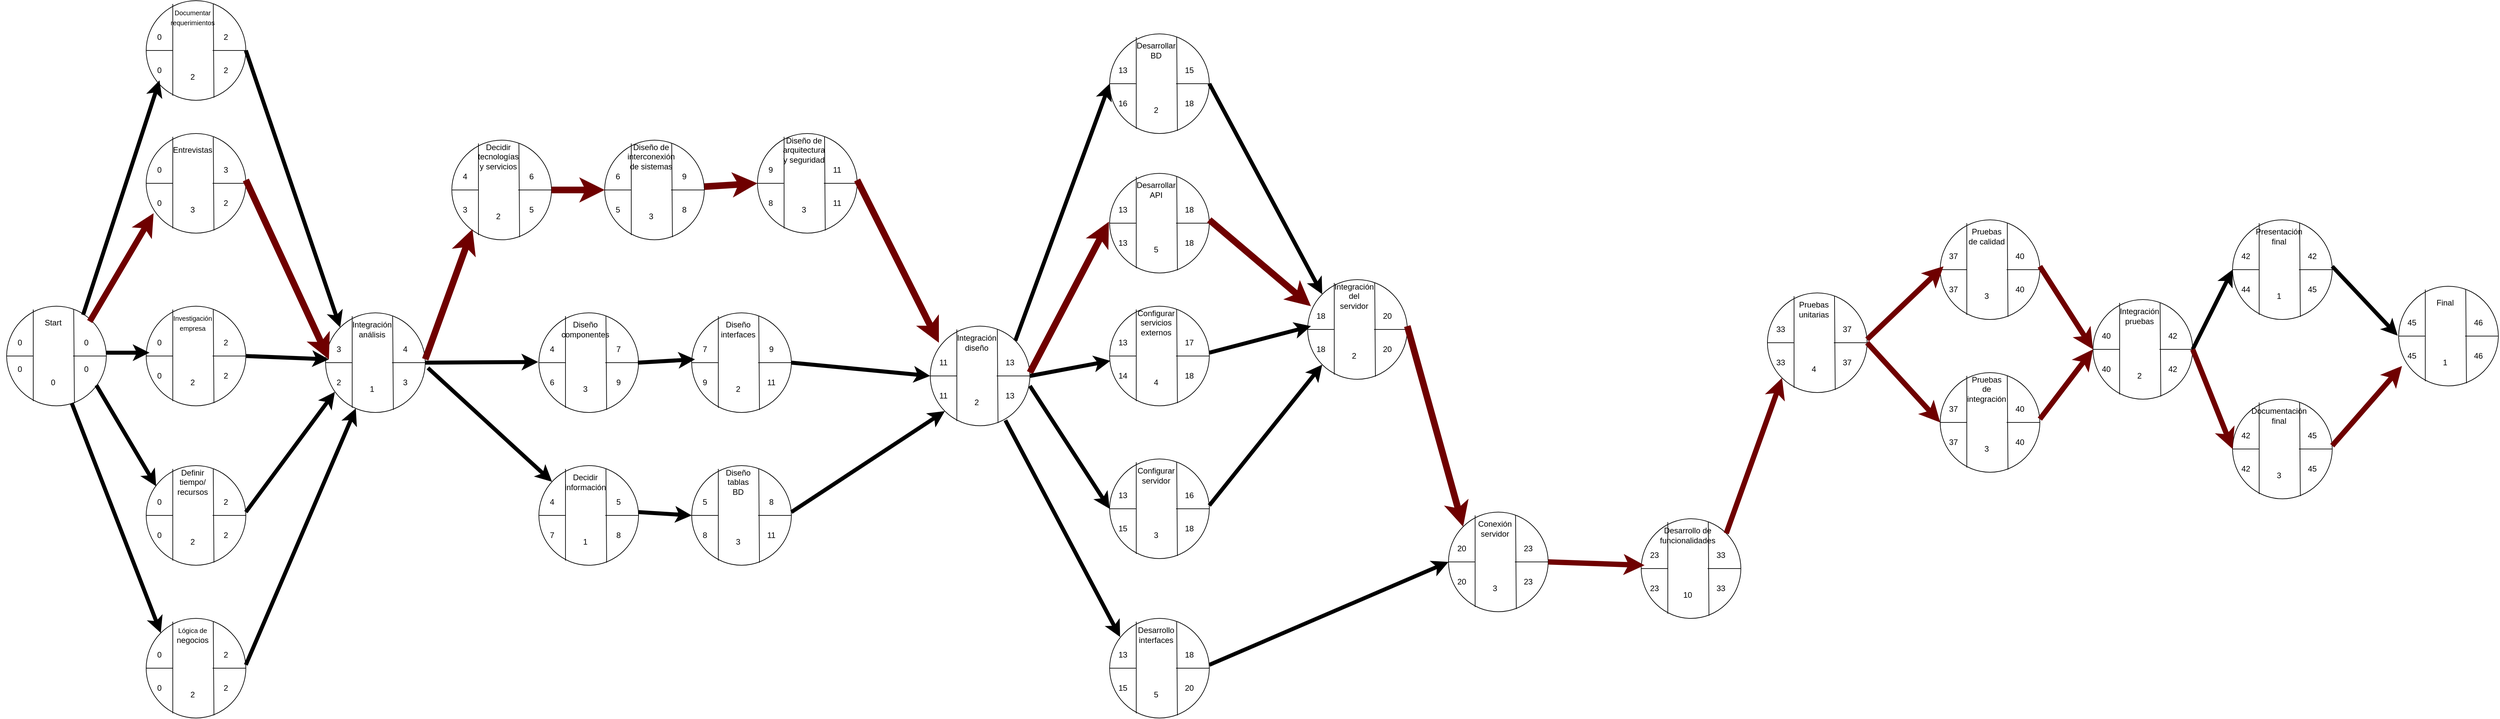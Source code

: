 <mxfile>
    <diagram id="Wl5fWzNREAtwvTSXh8ia" name="Página-1">
        <mxGraphModel dx="1082" dy="753" grid="1" gridSize="10" guides="1" tooltips="1" connect="1" arrows="1" fold="1" page="1" pageScale="1" pageWidth="827" pageHeight="1169" math="0" shadow="0">
            <root>
                <mxCell id="0"/>
                <mxCell id="1" parent="0"/>
                <mxCell id="16" value="" style="group" parent="1" connectable="0" vertex="1">
                    <mxGeometry x="260" y="250" width="160" height="150" as="geometry"/>
                </mxCell>
                <mxCell id="17" value="" style="ellipse;whiteSpace=wrap;html=1;aspect=fixed;" parent="16" vertex="1">
                    <mxGeometry x="10" width="150" height="150" as="geometry"/>
                </mxCell>
                <mxCell id="18" value="" style="endArrow=none;html=1;entryX=0.267;entryY=0.953;entryDx=0;entryDy=0;entryPerimeter=0;exitX=0.267;exitY=0.033;exitDx=0;exitDy=0;exitPerimeter=0;" parent="16" source="17" target="17" edge="1">
                    <mxGeometry width="50" height="50" relative="1" as="geometry">
                        <mxPoint x="50" y="10" as="sourcePoint"/>
                        <mxPoint x="50" y="150" as="targetPoint"/>
                    </mxGeometry>
                </mxCell>
                <mxCell id="19" value="" style="endArrow=none;html=1;entryX=0.673;entryY=0.033;entryDx=0;entryDy=0;entryPerimeter=0;exitX=0.68;exitY=0.973;exitDx=0;exitDy=0;exitPerimeter=0;" parent="16" source="17" target="17" edge="1">
                    <mxGeometry width="50" height="50" relative="1" as="geometry">
                        <mxPoint x="90" y="110" as="sourcePoint"/>
                        <mxPoint x="140" y="60" as="targetPoint"/>
                    </mxGeometry>
                </mxCell>
                <mxCell id="20" value="" style="endArrow=none;html=1;exitX=0;exitY=0.5;exitDx=0;exitDy=0;" parent="16" source="17" edge="1">
                    <mxGeometry width="50" height="50" relative="1" as="geometry">
                        <mxPoint x="60" y="100" as="sourcePoint"/>
                        <mxPoint x="50" y="75" as="targetPoint"/>
                    </mxGeometry>
                </mxCell>
                <mxCell id="21" value="" style="endArrow=none;html=1;exitX=1;exitY=0.5;exitDx=0;exitDy=0;" parent="16" source="17" edge="1">
                    <mxGeometry width="50" height="50" relative="1" as="geometry">
                        <mxPoint x="170" y="260" as="sourcePoint"/>
                        <mxPoint x="110" y="75" as="targetPoint"/>
                    </mxGeometry>
                </mxCell>
                <mxCell id="22" value="Entrevistas" style="text;html=1;strokeColor=none;fillColor=none;align=center;verticalAlign=middle;whiteSpace=wrap;rounded=0;" parent="16" vertex="1">
                    <mxGeometry x="50" y="10" width="60" height="30" as="geometry"/>
                </mxCell>
                <mxCell id="23" value="3" style="text;html=1;strokeColor=none;fillColor=none;align=center;verticalAlign=middle;whiteSpace=wrap;rounded=0;" parent="16" vertex="1">
                    <mxGeometry x="50" y="100" width="60" height="30" as="geometry"/>
                </mxCell>
                <mxCell id="24" value="0" style="text;html=1;strokeColor=none;fillColor=none;align=center;verticalAlign=middle;whiteSpace=wrap;rounded=0;" parent="16" vertex="1">
                    <mxGeometry y="40" width="60" height="30" as="geometry"/>
                </mxCell>
                <mxCell id="25" value="0" style="text;html=1;strokeColor=none;fillColor=none;align=center;verticalAlign=middle;whiteSpace=wrap;rounded=0;" parent="16" vertex="1">
                    <mxGeometry y="90" width="60" height="30" as="geometry"/>
                </mxCell>
                <mxCell id="26" value="3" style="text;html=1;strokeColor=none;fillColor=none;align=center;verticalAlign=middle;whiteSpace=wrap;rounded=0;" parent="16" vertex="1">
                    <mxGeometry x="100" y="40" width="60" height="30" as="geometry"/>
                </mxCell>
                <mxCell id="27" value="2" style="text;html=1;strokeColor=none;fillColor=none;align=center;verticalAlign=middle;whiteSpace=wrap;rounded=0;" parent="16" vertex="1">
                    <mxGeometry x="100" y="90" width="60" height="30" as="geometry"/>
                </mxCell>
                <mxCell id="28" value="" style="group" parent="1" connectable="0" vertex="1">
                    <mxGeometry x="50" y="510" width="160" height="150" as="geometry"/>
                </mxCell>
                <mxCell id="29" value="" style="ellipse;whiteSpace=wrap;html=1;aspect=fixed;" parent="28" vertex="1">
                    <mxGeometry x="10" width="150" height="150" as="geometry"/>
                </mxCell>
                <mxCell id="30" value="" style="endArrow=none;html=1;entryX=0.267;entryY=0.953;entryDx=0;entryDy=0;entryPerimeter=0;exitX=0.267;exitY=0.033;exitDx=0;exitDy=0;exitPerimeter=0;" parent="28" source="29" target="29" edge="1">
                    <mxGeometry width="50" height="50" relative="1" as="geometry">
                        <mxPoint x="50" y="10" as="sourcePoint"/>
                        <mxPoint x="50" y="150" as="targetPoint"/>
                    </mxGeometry>
                </mxCell>
                <mxCell id="31" value="" style="endArrow=none;html=1;entryX=0.673;entryY=0.033;entryDx=0;entryDy=0;entryPerimeter=0;exitX=0.68;exitY=0.973;exitDx=0;exitDy=0;exitPerimeter=0;" parent="28" source="29" target="29" edge="1">
                    <mxGeometry width="50" height="50" relative="1" as="geometry">
                        <mxPoint x="90" y="110" as="sourcePoint"/>
                        <mxPoint x="140" y="60" as="targetPoint"/>
                    </mxGeometry>
                </mxCell>
                <mxCell id="32" value="" style="endArrow=none;html=1;exitX=0;exitY=0.5;exitDx=0;exitDy=0;" parent="28" source="29" edge="1">
                    <mxGeometry width="50" height="50" relative="1" as="geometry">
                        <mxPoint x="60" y="100" as="sourcePoint"/>
                        <mxPoint x="50" y="75" as="targetPoint"/>
                    </mxGeometry>
                </mxCell>
                <mxCell id="33" value="" style="endArrow=none;html=1;exitX=1;exitY=0.5;exitDx=0;exitDy=0;" parent="28" source="29" edge="1">
                    <mxGeometry width="50" height="50" relative="1" as="geometry">
                        <mxPoint x="170" y="260" as="sourcePoint"/>
                        <mxPoint x="110" y="75" as="targetPoint"/>
                    </mxGeometry>
                </mxCell>
                <mxCell id="34" value="Start" style="text;html=1;strokeColor=none;fillColor=none;align=center;verticalAlign=middle;whiteSpace=wrap;rounded=0;" parent="28" vertex="1">
                    <mxGeometry x="50" y="10" width="60" height="30" as="geometry"/>
                </mxCell>
                <mxCell id="35" value="0" style="text;html=1;strokeColor=none;fillColor=none;align=center;verticalAlign=middle;whiteSpace=wrap;rounded=0;" parent="28" vertex="1">
                    <mxGeometry x="50" y="100" width="60" height="30" as="geometry"/>
                </mxCell>
                <mxCell id="36" value="0" style="text;html=1;strokeColor=none;fillColor=none;align=center;verticalAlign=middle;whiteSpace=wrap;rounded=0;" parent="28" vertex="1">
                    <mxGeometry y="40" width="60" height="30" as="geometry"/>
                </mxCell>
                <mxCell id="38" value="0" style="text;html=1;strokeColor=none;fillColor=none;align=center;verticalAlign=middle;whiteSpace=wrap;rounded=0;" parent="28" vertex="1">
                    <mxGeometry x="100" y="40" width="60" height="30" as="geometry"/>
                </mxCell>
                <mxCell id="424" value="0" style="text;html=1;strokeColor=none;fillColor=none;align=center;verticalAlign=middle;whiteSpace=wrap;rounded=0;" parent="28" vertex="1">
                    <mxGeometry x="100" y="80" width="60" height="30" as="geometry"/>
                </mxCell>
                <mxCell id="425" value="0" style="text;html=1;strokeColor=none;fillColor=none;align=center;verticalAlign=middle;whiteSpace=wrap;rounded=0;" parent="28" vertex="1">
                    <mxGeometry y="80" width="60" height="30" as="geometry"/>
                </mxCell>
                <mxCell id="40" value="" style="group" parent="1" vertex="1" connectable="0">
                    <mxGeometry x="260" y="510" width="160" height="150" as="geometry"/>
                </mxCell>
                <mxCell id="41" value="" style="ellipse;whiteSpace=wrap;html=1;aspect=fixed;" parent="40" vertex="1">
                    <mxGeometry x="10" width="150" height="150" as="geometry"/>
                </mxCell>
                <mxCell id="42" value="" style="endArrow=none;html=1;entryX=0.267;entryY=0.953;entryDx=0;entryDy=0;entryPerimeter=0;exitX=0.267;exitY=0.033;exitDx=0;exitDy=0;exitPerimeter=0;" parent="40" source="41" target="41" edge="1">
                    <mxGeometry width="50" height="50" relative="1" as="geometry">
                        <mxPoint x="50" y="10" as="sourcePoint"/>
                        <mxPoint x="50" y="150" as="targetPoint"/>
                    </mxGeometry>
                </mxCell>
                <mxCell id="43" value="" style="endArrow=none;html=1;entryX=0.673;entryY=0.033;entryDx=0;entryDy=0;entryPerimeter=0;exitX=0.68;exitY=0.973;exitDx=0;exitDy=0;exitPerimeter=0;" parent="40" source="41" target="41" edge="1">
                    <mxGeometry width="50" height="50" relative="1" as="geometry">
                        <mxPoint x="90" y="110" as="sourcePoint"/>
                        <mxPoint x="140" y="60" as="targetPoint"/>
                    </mxGeometry>
                </mxCell>
                <mxCell id="44" value="" style="endArrow=none;html=1;exitX=0;exitY=0.5;exitDx=0;exitDy=0;" parent="40" source="41" edge="1">
                    <mxGeometry width="50" height="50" relative="1" as="geometry">
                        <mxPoint x="60" y="100" as="sourcePoint"/>
                        <mxPoint x="50" y="75" as="targetPoint"/>
                    </mxGeometry>
                </mxCell>
                <mxCell id="45" value="" style="endArrow=none;html=1;exitX=1;exitY=0.5;exitDx=0;exitDy=0;" parent="40" source="41" edge="1">
                    <mxGeometry width="50" height="50" relative="1" as="geometry">
                        <mxPoint x="170" y="260" as="sourcePoint"/>
                        <mxPoint x="110" y="75" as="targetPoint"/>
                    </mxGeometry>
                </mxCell>
                <mxCell id="46" value="&lt;font style=&quot;font-size: 10px;&quot;&gt;Investigación&lt;br&gt;empresa&lt;/font&gt;" style="text;html=1;strokeColor=none;fillColor=none;align=center;verticalAlign=middle;whiteSpace=wrap;rounded=0;" parent="40" vertex="1">
                    <mxGeometry x="50" y="10" width="60" height="30" as="geometry"/>
                </mxCell>
                <mxCell id="47" value="2" style="text;html=1;strokeColor=none;fillColor=none;align=center;verticalAlign=middle;whiteSpace=wrap;rounded=0;" parent="40" vertex="1">
                    <mxGeometry x="50" y="100" width="60" height="30" as="geometry"/>
                </mxCell>
                <mxCell id="48" value="0" style="text;html=1;strokeColor=none;fillColor=none;align=center;verticalAlign=middle;whiteSpace=wrap;rounded=0;" parent="40" vertex="1">
                    <mxGeometry y="40" width="60" height="30" as="geometry"/>
                </mxCell>
                <mxCell id="49" value="0" style="text;html=1;strokeColor=none;fillColor=none;align=center;verticalAlign=middle;whiteSpace=wrap;rounded=0;" parent="40" vertex="1">
                    <mxGeometry y="90" width="60" height="30" as="geometry"/>
                </mxCell>
                <mxCell id="50" value="2" style="text;html=1;strokeColor=none;fillColor=none;align=center;verticalAlign=middle;whiteSpace=wrap;rounded=0;" parent="40" vertex="1">
                    <mxGeometry x="100" y="40" width="60" height="30" as="geometry"/>
                </mxCell>
                <mxCell id="51" value="2" style="text;html=1;strokeColor=none;fillColor=none;align=center;verticalAlign=middle;whiteSpace=wrap;rounded=0;" parent="40" vertex="1">
                    <mxGeometry x="100" y="90" width="60" height="30" as="geometry"/>
                </mxCell>
                <mxCell id="52" value="" style="group" parent="1" connectable="0" vertex="1">
                    <mxGeometry x="260" y="750" width="160" height="150" as="geometry"/>
                </mxCell>
                <mxCell id="53" value="" style="ellipse;whiteSpace=wrap;html=1;aspect=fixed;" parent="52" vertex="1">
                    <mxGeometry x="10" width="150" height="150" as="geometry"/>
                </mxCell>
                <mxCell id="54" value="" style="endArrow=none;html=1;entryX=0.267;entryY=0.953;entryDx=0;entryDy=0;entryPerimeter=0;exitX=0.267;exitY=0.033;exitDx=0;exitDy=0;exitPerimeter=0;" parent="52" source="53" target="53" edge="1">
                    <mxGeometry width="50" height="50" relative="1" as="geometry">
                        <mxPoint x="50" y="10" as="sourcePoint"/>
                        <mxPoint x="50" y="150" as="targetPoint"/>
                    </mxGeometry>
                </mxCell>
                <mxCell id="55" value="" style="endArrow=none;html=1;entryX=0.673;entryY=0.033;entryDx=0;entryDy=0;entryPerimeter=0;exitX=0.68;exitY=0.973;exitDx=0;exitDy=0;exitPerimeter=0;" parent="52" source="53" target="53" edge="1">
                    <mxGeometry width="50" height="50" relative="1" as="geometry">
                        <mxPoint x="90" y="110" as="sourcePoint"/>
                        <mxPoint x="140" y="60" as="targetPoint"/>
                    </mxGeometry>
                </mxCell>
                <mxCell id="56" value="" style="endArrow=none;html=1;exitX=0;exitY=0.5;exitDx=0;exitDy=0;" parent="52" source="53" edge="1">
                    <mxGeometry width="50" height="50" relative="1" as="geometry">
                        <mxPoint x="60" y="100" as="sourcePoint"/>
                        <mxPoint x="50" y="75" as="targetPoint"/>
                    </mxGeometry>
                </mxCell>
                <mxCell id="57" value="" style="endArrow=none;html=1;exitX=1;exitY=0.5;exitDx=0;exitDy=0;" parent="52" source="53" edge="1">
                    <mxGeometry width="50" height="50" relative="1" as="geometry">
                        <mxPoint x="170" y="260" as="sourcePoint"/>
                        <mxPoint x="110" y="75" as="targetPoint"/>
                    </mxGeometry>
                </mxCell>
                <mxCell id="58" value="Definir&lt;br&gt;tiempo/&lt;br&gt;recursos" style="text;html=1;strokeColor=none;fillColor=none;align=center;verticalAlign=middle;whiteSpace=wrap;rounded=0;" parent="52" vertex="1">
                    <mxGeometry x="50" y="10" width="60" height="30" as="geometry"/>
                </mxCell>
                <mxCell id="59" value="2" style="text;html=1;strokeColor=none;fillColor=none;align=center;verticalAlign=middle;whiteSpace=wrap;rounded=0;" parent="52" vertex="1">
                    <mxGeometry x="50" y="100" width="60" height="30" as="geometry"/>
                </mxCell>
                <mxCell id="60" value="0" style="text;html=1;strokeColor=none;fillColor=none;align=center;verticalAlign=middle;whiteSpace=wrap;rounded=0;" parent="52" vertex="1">
                    <mxGeometry y="40" width="60" height="30" as="geometry"/>
                </mxCell>
                <mxCell id="61" value="0" style="text;html=1;strokeColor=none;fillColor=none;align=center;verticalAlign=middle;whiteSpace=wrap;rounded=0;" parent="52" vertex="1">
                    <mxGeometry y="90" width="60" height="30" as="geometry"/>
                </mxCell>
                <mxCell id="62" value="2" style="text;html=1;strokeColor=none;fillColor=none;align=center;verticalAlign=middle;whiteSpace=wrap;rounded=0;" parent="52" vertex="1">
                    <mxGeometry x="100" y="40" width="60" height="30" as="geometry"/>
                </mxCell>
                <mxCell id="63" value="2" style="text;html=1;strokeColor=none;fillColor=none;align=center;verticalAlign=middle;whiteSpace=wrap;rounded=0;" parent="52" vertex="1">
                    <mxGeometry x="100" y="90" width="60" height="30" as="geometry"/>
                </mxCell>
                <mxCell id="64" value="" style="group" parent="1" connectable="0" vertex="1">
                    <mxGeometry x="260" y="50" width="160" height="150" as="geometry"/>
                </mxCell>
                <mxCell id="65" value="" style="ellipse;whiteSpace=wrap;html=1;aspect=fixed;" parent="64" vertex="1">
                    <mxGeometry x="10" width="150" height="150" as="geometry"/>
                </mxCell>
                <mxCell id="66" value="" style="endArrow=none;html=1;entryX=0.267;entryY=0.953;entryDx=0;entryDy=0;entryPerimeter=0;exitX=0.267;exitY=0.033;exitDx=0;exitDy=0;exitPerimeter=0;" parent="64" source="65" target="65" edge="1">
                    <mxGeometry width="50" height="50" relative="1" as="geometry">
                        <mxPoint x="50" y="10" as="sourcePoint"/>
                        <mxPoint x="50" y="150" as="targetPoint"/>
                    </mxGeometry>
                </mxCell>
                <mxCell id="67" value="" style="endArrow=none;html=1;entryX=0.673;entryY=0.033;entryDx=0;entryDy=0;entryPerimeter=0;exitX=0.68;exitY=0.973;exitDx=0;exitDy=0;exitPerimeter=0;" parent="64" source="65" target="65" edge="1">
                    <mxGeometry width="50" height="50" relative="1" as="geometry">
                        <mxPoint x="90" y="110" as="sourcePoint"/>
                        <mxPoint x="140" y="60" as="targetPoint"/>
                    </mxGeometry>
                </mxCell>
                <mxCell id="68" value="" style="endArrow=none;html=1;exitX=0;exitY=0.5;exitDx=0;exitDy=0;" parent="64" source="65" edge="1">
                    <mxGeometry width="50" height="50" relative="1" as="geometry">
                        <mxPoint x="60" y="100" as="sourcePoint"/>
                        <mxPoint x="50" y="75" as="targetPoint"/>
                    </mxGeometry>
                </mxCell>
                <mxCell id="69" value="" style="endArrow=none;html=1;exitX=1;exitY=0.5;exitDx=0;exitDy=0;" parent="64" source="65" edge="1">
                    <mxGeometry width="50" height="50" relative="1" as="geometry">
                        <mxPoint x="170" y="260" as="sourcePoint"/>
                        <mxPoint x="110" y="75" as="targetPoint"/>
                    </mxGeometry>
                </mxCell>
                <mxCell id="70" value="&lt;font style=&quot;font-size: 10px;&quot;&gt;Documentar&lt;br&gt;requerimientos&lt;/font&gt;" style="text;html=1;strokeColor=none;fillColor=none;align=center;verticalAlign=middle;whiteSpace=wrap;rounded=0;" parent="64" vertex="1">
                    <mxGeometry x="50" y="10" width="60" height="30" as="geometry"/>
                </mxCell>
                <mxCell id="71" value="2" style="text;html=1;strokeColor=none;fillColor=none;align=center;verticalAlign=middle;whiteSpace=wrap;rounded=0;" parent="64" vertex="1">
                    <mxGeometry x="50" y="100" width="60" height="30" as="geometry"/>
                </mxCell>
                <mxCell id="72" value="0" style="text;html=1;strokeColor=none;fillColor=none;align=center;verticalAlign=middle;whiteSpace=wrap;rounded=0;" parent="64" vertex="1">
                    <mxGeometry y="40" width="60" height="30" as="geometry"/>
                </mxCell>
                <mxCell id="73" value="0" style="text;html=1;strokeColor=none;fillColor=none;align=center;verticalAlign=middle;whiteSpace=wrap;rounded=0;" parent="64" vertex="1">
                    <mxGeometry y="90" width="60" height="30" as="geometry"/>
                </mxCell>
                <mxCell id="74" value="2" style="text;html=1;strokeColor=none;fillColor=none;align=center;verticalAlign=middle;whiteSpace=wrap;rounded=0;" parent="64" vertex="1">
                    <mxGeometry x="100" y="40" width="60" height="30" as="geometry"/>
                </mxCell>
                <mxCell id="75" value="2" style="text;html=1;strokeColor=none;fillColor=none;align=center;verticalAlign=middle;whiteSpace=wrap;rounded=0;" parent="64" vertex="1">
                    <mxGeometry x="100" y="90" width="60" height="30" as="geometry"/>
                </mxCell>
                <mxCell id="76" value="" style="group" parent="1" connectable="0" vertex="1">
                    <mxGeometry x="260" y="980" width="160" height="150" as="geometry"/>
                </mxCell>
                <mxCell id="77" value="" style="ellipse;whiteSpace=wrap;html=1;aspect=fixed;" parent="76" vertex="1">
                    <mxGeometry x="10" width="150" height="150" as="geometry"/>
                </mxCell>
                <mxCell id="78" value="" style="endArrow=none;html=1;entryX=0.267;entryY=0.953;entryDx=0;entryDy=0;entryPerimeter=0;exitX=0.267;exitY=0.033;exitDx=0;exitDy=0;exitPerimeter=0;" parent="76" source="77" target="77" edge="1">
                    <mxGeometry width="50" height="50" relative="1" as="geometry">
                        <mxPoint x="50" y="10" as="sourcePoint"/>
                        <mxPoint x="50" y="150" as="targetPoint"/>
                    </mxGeometry>
                </mxCell>
                <mxCell id="79" value="" style="endArrow=none;html=1;entryX=0.673;entryY=0.033;entryDx=0;entryDy=0;entryPerimeter=0;exitX=0.68;exitY=0.973;exitDx=0;exitDy=0;exitPerimeter=0;" parent="76" source="77" target="77" edge="1">
                    <mxGeometry width="50" height="50" relative="1" as="geometry">
                        <mxPoint x="90" y="110" as="sourcePoint"/>
                        <mxPoint x="140" y="60" as="targetPoint"/>
                    </mxGeometry>
                </mxCell>
                <mxCell id="80" value="" style="endArrow=none;html=1;exitX=0;exitY=0.5;exitDx=0;exitDy=0;" parent="76" source="77" edge="1">
                    <mxGeometry width="50" height="50" relative="1" as="geometry">
                        <mxPoint x="60" y="100" as="sourcePoint"/>
                        <mxPoint x="50" y="75" as="targetPoint"/>
                    </mxGeometry>
                </mxCell>
                <mxCell id="81" value="" style="endArrow=none;html=1;exitX=1;exitY=0.5;exitDx=0;exitDy=0;" parent="76" source="77" edge="1">
                    <mxGeometry width="50" height="50" relative="1" as="geometry">
                        <mxPoint x="170" y="260" as="sourcePoint"/>
                        <mxPoint x="110" y="75" as="targetPoint"/>
                    </mxGeometry>
                </mxCell>
                <mxCell id="82" value="&lt;span style=&quot;font-size: 10px;&quot;&gt;Lógica de&lt;br&gt;&lt;/span&gt;negocios" style="text;html=1;strokeColor=none;fillColor=none;align=center;verticalAlign=middle;whiteSpace=wrap;rounded=0;" parent="76" vertex="1">
                    <mxGeometry x="50" y="10" width="60" height="30" as="geometry"/>
                </mxCell>
                <mxCell id="83" value="2" style="text;html=1;strokeColor=none;fillColor=none;align=center;verticalAlign=middle;whiteSpace=wrap;rounded=0;" parent="76" vertex="1">
                    <mxGeometry x="50" y="100" width="60" height="30" as="geometry"/>
                </mxCell>
                <mxCell id="84" value="0" style="text;html=1;strokeColor=none;fillColor=none;align=center;verticalAlign=middle;whiteSpace=wrap;rounded=0;" parent="76" vertex="1">
                    <mxGeometry y="40" width="60" height="30" as="geometry"/>
                </mxCell>
                <mxCell id="85" value="0" style="text;html=1;strokeColor=none;fillColor=none;align=center;verticalAlign=middle;whiteSpace=wrap;rounded=0;" parent="76" vertex="1">
                    <mxGeometry y="90" width="60" height="30" as="geometry"/>
                </mxCell>
                <mxCell id="86" value="2" style="text;html=1;strokeColor=none;fillColor=none;align=center;verticalAlign=middle;whiteSpace=wrap;rounded=0;" parent="76" vertex="1">
                    <mxGeometry x="100" y="40" width="60" height="30" as="geometry"/>
                </mxCell>
                <mxCell id="87" value="2" style="text;html=1;strokeColor=none;fillColor=none;align=center;verticalAlign=middle;whiteSpace=wrap;rounded=0;" parent="76" vertex="1">
                    <mxGeometry x="100" y="90" width="60" height="30" as="geometry"/>
                </mxCell>
                <mxCell id="88" value="" style="group" parent="1" connectable="0" vertex="1">
                    <mxGeometry x="530" y="520" width="160" height="150" as="geometry"/>
                </mxCell>
                <mxCell id="89" value="" style="ellipse;whiteSpace=wrap;html=1;aspect=fixed;" parent="88" vertex="1">
                    <mxGeometry x="10" width="150" height="150" as="geometry"/>
                </mxCell>
                <mxCell id="90" value="" style="endArrow=none;html=1;entryX=0.267;entryY=0.953;entryDx=0;entryDy=0;entryPerimeter=0;exitX=0.267;exitY=0.033;exitDx=0;exitDy=0;exitPerimeter=0;" parent="88" source="89" target="89" edge="1">
                    <mxGeometry width="50" height="50" relative="1" as="geometry">
                        <mxPoint x="50" y="10" as="sourcePoint"/>
                        <mxPoint x="50" y="150" as="targetPoint"/>
                    </mxGeometry>
                </mxCell>
                <mxCell id="91" value="" style="endArrow=none;html=1;entryX=0.673;entryY=0.033;entryDx=0;entryDy=0;entryPerimeter=0;exitX=0.68;exitY=0.973;exitDx=0;exitDy=0;exitPerimeter=0;" parent="88" source="89" target="89" edge="1">
                    <mxGeometry width="50" height="50" relative="1" as="geometry">
                        <mxPoint x="90" y="110" as="sourcePoint"/>
                        <mxPoint x="140" y="60" as="targetPoint"/>
                    </mxGeometry>
                </mxCell>
                <mxCell id="92" value="" style="endArrow=none;html=1;exitX=0;exitY=0.5;exitDx=0;exitDy=0;" parent="88" source="89" edge="1">
                    <mxGeometry width="50" height="50" relative="1" as="geometry">
                        <mxPoint x="60" y="100" as="sourcePoint"/>
                        <mxPoint x="50" y="75" as="targetPoint"/>
                    </mxGeometry>
                </mxCell>
                <mxCell id="93" value="" style="endArrow=none;html=1;exitX=1;exitY=0.5;exitDx=0;exitDy=0;" parent="88" source="89" edge="1">
                    <mxGeometry width="50" height="50" relative="1" as="geometry">
                        <mxPoint x="170" y="260" as="sourcePoint"/>
                        <mxPoint x="110" y="75" as="targetPoint"/>
                    </mxGeometry>
                </mxCell>
                <mxCell id="94" value="Integración&lt;br&gt;análisis" style="text;html=1;strokeColor=none;fillColor=none;align=center;verticalAlign=middle;whiteSpace=wrap;rounded=0;" parent="88" vertex="1">
                    <mxGeometry x="50" y="10" width="60" height="30" as="geometry"/>
                </mxCell>
                <mxCell id="95" value="1" style="text;html=1;strokeColor=none;fillColor=none;align=center;verticalAlign=middle;whiteSpace=wrap;rounded=0;" parent="88" vertex="1">
                    <mxGeometry x="50" y="100" width="60" height="30" as="geometry"/>
                </mxCell>
                <mxCell id="96" value="3" style="text;html=1;strokeColor=none;fillColor=none;align=center;verticalAlign=middle;whiteSpace=wrap;rounded=0;" parent="88" vertex="1">
                    <mxGeometry y="40" width="60" height="30" as="geometry"/>
                </mxCell>
                <mxCell id="97" value="2" style="text;html=1;strokeColor=none;fillColor=none;align=center;verticalAlign=middle;whiteSpace=wrap;rounded=0;" parent="88" vertex="1">
                    <mxGeometry y="90" width="60" height="30" as="geometry"/>
                </mxCell>
                <mxCell id="98" value="4" style="text;html=1;strokeColor=none;fillColor=none;align=center;verticalAlign=middle;whiteSpace=wrap;rounded=0;" parent="88" vertex="1">
                    <mxGeometry x="100" y="40" width="60" height="30" as="geometry"/>
                </mxCell>
                <mxCell id="99" value="3" style="text;html=1;strokeColor=none;fillColor=none;align=center;verticalAlign=middle;whiteSpace=wrap;rounded=0;" parent="88" vertex="1">
                    <mxGeometry x="100" y="90" width="60" height="30" as="geometry"/>
                </mxCell>
                <mxCell id="102" value="" style="group" parent="1" connectable="0" vertex="1">
                    <mxGeometry x="851" y="520" width="160" height="150" as="geometry"/>
                </mxCell>
                <mxCell id="103" value="" style="ellipse;whiteSpace=wrap;html=1;aspect=fixed;" parent="102" vertex="1">
                    <mxGeometry x="10" width="150" height="150" as="geometry"/>
                </mxCell>
                <mxCell id="104" value="" style="endArrow=none;html=1;entryX=0.267;entryY=0.953;entryDx=0;entryDy=0;entryPerimeter=0;exitX=0.267;exitY=0.033;exitDx=0;exitDy=0;exitPerimeter=0;" parent="102" source="103" target="103" edge="1">
                    <mxGeometry width="50" height="50" relative="1" as="geometry">
                        <mxPoint x="50" y="10" as="sourcePoint"/>
                        <mxPoint x="50" y="150" as="targetPoint"/>
                    </mxGeometry>
                </mxCell>
                <mxCell id="105" value="" style="endArrow=none;html=1;entryX=0.673;entryY=0.033;entryDx=0;entryDy=0;entryPerimeter=0;exitX=0.68;exitY=0.973;exitDx=0;exitDy=0;exitPerimeter=0;" parent="102" source="103" target="103" edge="1">
                    <mxGeometry width="50" height="50" relative="1" as="geometry">
                        <mxPoint x="90" y="110" as="sourcePoint"/>
                        <mxPoint x="140" y="60" as="targetPoint"/>
                    </mxGeometry>
                </mxCell>
                <mxCell id="106" value="" style="endArrow=none;html=1;exitX=0;exitY=0.5;exitDx=0;exitDy=0;" parent="102" source="103" edge="1">
                    <mxGeometry width="50" height="50" relative="1" as="geometry">
                        <mxPoint x="60" y="100" as="sourcePoint"/>
                        <mxPoint x="50" y="75" as="targetPoint"/>
                    </mxGeometry>
                </mxCell>
                <mxCell id="107" value="" style="endArrow=none;html=1;exitX=1;exitY=0.5;exitDx=0;exitDy=0;" parent="102" source="103" edge="1">
                    <mxGeometry width="50" height="50" relative="1" as="geometry">
                        <mxPoint x="170" y="260" as="sourcePoint"/>
                        <mxPoint x="110" y="75" as="targetPoint"/>
                    </mxGeometry>
                </mxCell>
                <mxCell id="108" value="Diseño&lt;br&gt;componentes" style="text;html=1;strokeColor=none;fillColor=none;align=center;verticalAlign=middle;whiteSpace=wrap;rounded=0;" parent="102" vertex="1">
                    <mxGeometry x="50" y="10" width="60" height="30" as="geometry"/>
                </mxCell>
                <mxCell id="109" value="3" style="text;html=1;strokeColor=none;fillColor=none;align=center;verticalAlign=middle;whiteSpace=wrap;rounded=0;" parent="102" vertex="1">
                    <mxGeometry x="50" y="100" width="60" height="30" as="geometry"/>
                </mxCell>
                <mxCell id="110" value="4" style="text;html=1;strokeColor=none;fillColor=none;align=center;verticalAlign=middle;whiteSpace=wrap;rounded=0;" parent="102" vertex="1">
                    <mxGeometry y="40" width="60" height="30" as="geometry"/>
                </mxCell>
                <mxCell id="111" value="6" style="text;html=1;strokeColor=none;fillColor=none;align=center;verticalAlign=middle;whiteSpace=wrap;rounded=0;" parent="102" vertex="1">
                    <mxGeometry y="90" width="60" height="30" as="geometry"/>
                </mxCell>
                <mxCell id="112" value="7" style="text;html=1;strokeColor=none;fillColor=none;align=center;verticalAlign=middle;whiteSpace=wrap;rounded=0;" parent="102" vertex="1">
                    <mxGeometry x="100" y="40" width="60" height="30" as="geometry"/>
                </mxCell>
                <mxCell id="113" value="9" style="text;html=1;strokeColor=none;fillColor=none;align=center;verticalAlign=middle;whiteSpace=wrap;rounded=0;" parent="102" vertex="1">
                    <mxGeometry x="100" y="90" width="60" height="30" as="geometry"/>
                </mxCell>
                <mxCell id="114" value="" style="group" parent="1" connectable="0" vertex="1">
                    <mxGeometry x="1081" y="520" width="160" height="150" as="geometry"/>
                </mxCell>
                <mxCell id="115" value="" style="ellipse;whiteSpace=wrap;html=1;aspect=fixed;" parent="114" vertex="1">
                    <mxGeometry x="10" width="150" height="150" as="geometry"/>
                </mxCell>
                <mxCell id="116" value="" style="endArrow=none;html=1;entryX=0.267;entryY=0.953;entryDx=0;entryDy=0;entryPerimeter=0;exitX=0.267;exitY=0.033;exitDx=0;exitDy=0;exitPerimeter=0;" parent="114" source="115" target="115" edge="1">
                    <mxGeometry width="50" height="50" relative="1" as="geometry">
                        <mxPoint x="50" y="10" as="sourcePoint"/>
                        <mxPoint x="50" y="150" as="targetPoint"/>
                    </mxGeometry>
                </mxCell>
                <mxCell id="117" value="" style="endArrow=none;html=1;entryX=0.673;entryY=0.033;entryDx=0;entryDy=0;entryPerimeter=0;exitX=0.68;exitY=0.973;exitDx=0;exitDy=0;exitPerimeter=0;" parent="114" source="115" target="115" edge="1">
                    <mxGeometry width="50" height="50" relative="1" as="geometry">
                        <mxPoint x="90" y="110" as="sourcePoint"/>
                        <mxPoint x="140" y="60" as="targetPoint"/>
                    </mxGeometry>
                </mxCell>
                <mxCell id="118" value="" style="endArrow=none;html=1;exitX=0;exitY=0.5;exitDx=0;exitDy=0;" parent="114" source="115" edge="1">
                    <mxGeometry width="50" height="50" relative="1" as="geometry">
                        <mxPoint x="60" y="100" as="sourcePoint"/>
                        <mxPoint x="50" y="75" as="targetPoint"/>
                    </mxGeometry>
                </mxCell>
                <mxCell id="119" value="" style="endArrow=none;html=1;exitX=1;exitY=0.5;exitDx=0;exitDy=0;" parent="114" source="115" edge="1">
                    <mxGeometry width="50" height="50" relative="1" as="geometry">
                        <mxPoint x="170" y="260" as="sourcePoint"/>
                        <mxPoint x="110" y="75" as="targetPoint"/>
                    </mxGeometry>
                </mxCell>
                <mxCell id="120" value="Diseño&lt;br&gt;interfaces" style="text;html=1;strokeColor=none;fillColor=none;align=center;verticalAlign=middle;whiteSpace=wrap;rounded=0;" parent="114" vertex="1">
                    <mxGeometry x="50" y="10" width="60" height="30" as="geometry"/>
                </mxCell>
                <mxCell id="121" value="2" style="text;html=1;strokeColor=none;fillColor=none;align=center;verticalAlign=middle;whiteSpace=wrap;rounded=0;" parent="114" vertex="1">
                    <mxGeometry x="50" y="100" width="60" height="30" as="geometry"/>
                </mxCell>
                <mxCell id="122" value="7" style="text;html=1;strokeColor=none;fillColor=none;align=center;verticalAlign=middle;whiteSpace=wrap;rounded=0;" parent="114" vertex="1">
                    <mxGeometry y="40" width="60" height="30" as="geometry"/>
                </mxCell>
                <mxCell id="123" value="9" style="text;html=1;strokeColor=none;fillColor=none;align=center;verticalAlign=middle;whiteSpace=wrap;rounded=0;" parent="114" vertex="1">
                    <mxGeometry y="90" width="60" height="30" as="geometry"/>
                </mxCell>
                <mxCell id="124" value="9" style="text;html=1;strokeColor=none;fillColor=none;align=center;verticalAlign=middle;whiteSpace=wrap;rounded=0;" parent="114" vertex="1">
                    <mxGeometry x="100" y="40" width="60" height="30" as="geometry"/>
                </mxCell>
                <mxCell id="125" value="11" style="text;html=1;strokeColor=none;fillColor=none;align=center;verticalAlign=middle;whiteSpace=wrap;rounded=0;" parent="114" vertex="1">
                    <mxGeometry x="100" y="90" width="60" height="30" as="geometry"/>
                </mxCell>
                <mxCell id="126" value="" style="group" parent="1" connectable="0" vertex="1">
                    <mxGeometry x="1081" y="750" width="160" height="150" as="geometry"/>
                </mxCell>
                <mxCell id="127" value="" style="ellipse;whiteSpace=wrap;html=1;aspect=fixed;" parent="126" vertex="1">
                    <mxGeometry x="10" width="150" height="150" as="geometry"/>
                </mxCell>
                <mxCell id="128" value="" style="endArrow=none;html=1;entryX=0.267;entryY=0.953;entryDx=0;entryDy=0;entryPerimeter=0;exitX=0.267;exitY=0.033;exitDx=0;exitDy=0;exitPerimeter=0;" parent="126" source="127" target="127" edge="1">
                    <mxGeometry width="50" height="50" relative="1" as="geometry">
                        <mxPoint x="50" y="10" as="sourcePoint"/>
                        <mxPoint x="50" y="150" as="targetPoint"/>
                    </mxGeometry>
                </mxCell>
                <mxCell id="129" value="" style="endArrow=none;html=1;entryX=0.673;entryY=0.033;entryDx=0;entryDy=0;entryPerimeter=0;exitX=0.68;exitY=0.973;exitDx=0;exitDy=0;exitPerimeter=0;" parent="126" source="127" target="127" edge="1">
                    <mxGeometry width="50" height="50" relative="1" as="geometry">
                        <mxPoint x="90" y="110" as="sourcePoint"/>
                        <mxPoint x="140" y="60" as="targetPoint"/>
                    </mxGeometry>
                </mxCell>
                <mxCell id="130" value="" style="endArrow=none;html=1;exitX=0;exitY=0.5;exitDx=0;exitDy=0;" parent="126" source="127" edge="1">
                    <mxGeometry width="50" height="50" relative="1" as="geometry">
                        <mxPoint x="60" y="100" as="sourcePoint"/>
                        <mxPoint x="50" y="75" as="targetPoint"/>
                    </mxGeometry>
                </mxCell>
                <mxCell id="131" value="" style="endArrow=none;html=1;exitX=1;exitY=0.5;exitDx=0;exitDy=0;" parent="126" source="127" edge="1">
                    <mxGeometry width="50" height="50" relative="1" as="geometry">
                        <mxPoint x="170" y="260" as="sourcePoint"/>
                        <mxPoint x="110" y="75" as="targetPoint"/>
                    </mxGeometry>
                </mxCell>
                <mxCell id="132" value="Diseño tablas&lt;br&gt;BD" style="text;html=1;strokeColor=none;fillColor=none;align=center;verticalAlign=middle;whiteSpace=wrap;rounded=0;" parent="126" vertex="1">
                    <mxGeometry x="50" y="10" width="60" height="30" as="geometry"/>
                </mxCell>
                <mxCell id="133" value="3" style="text;html=1;strokeColor=none;fillColor=none;align=center;verticalAlign=middle;whiteSpace=wrap;rounded=0;" parent="126" vertex="1">
                    <mxGeometry x="50" y="100" width="60" height="30" as="geometry"/>
                </mxCell>
                <mxCell id="134" value="5" style="text;html=1;strokeColor=none;fillColor=none;align=center;verticalAlign=middle;whiteSpace=wrap;rounded=0;" parent="126" vertex="1">
                    <mxGeometry y="40" width="60" height="30" as="geometry"/>
                </mxCell>
                <mxCell id="135" value="8" style="text;html=1;strokeColor=none;fillColor=none;align=center;verticalAlign=middle;whiteSpace=wrap;rounded=0;" parent="126" vertex="1">
                    <mxGeometry y="90" width="60" height="30" as="geometry"/>
                </mxCell>
                <mxCell id="136" value="8" style="text;html=1;strokeColor=none;fillColor=none;align=center;verticalAlign=middle;whiteSpace=wrap;rounded=0;" parent="126" vertex="1">
                    <mxGeometry x="100" y="40" width="60" height="30" as="geometry"/>
                </mxCell>
                <mxCell id="137" value="11" style="text;html=1;strokeColor=none;fillColor=none;align=center;verticalAlign=middle;whiteSpace=wrap;rounded=0;" parent="126" vertex="1">
                    <mxGeometry x="100" y="90" width="60" height="30" as="geometry"/>
                </mxCell>
                <mxCell id="138" value="" style="group" parent="1" connectable="0" vertex="1">
                    <mxGeometry x="851" y="750" width="160" height="150" as="geometry"/>
                </mxCell>
                <mxCell id="139" value="" style="ellipse;whiteSpace=wrap;html=1;aspect=fixed;" parent="138" vertex="1">
                    <mxGeometry x="10" width="150" height="150" as="geometry"/>
                </mxCell>
                <mxCell id="140" value="" style="endArrow=none;html=1;entryX=0.267;entryY=0.953;entryDx=0;entryDy=0;entryPerimeter=0;exitX=0.267;exitY=0.033;exitDx=0;exitDy=0;exitPerimeter=0;" parent="138" source="139" target="139" edge="1">
                    <mxGeometry width="50" height="50" relative="1" as="geometry">
                        <mxPoint x="50" y="10" as="sourcePoint"/>
                        <mxPoint x="50" y="150" as="targetPoint"/>
                    </mxGeometry>
                </mxCell>
                <mxCell id="141" value="" style="endArrow=none;html=1;entryX=0.673;entryY=0.033;entryDx=0;entryDy=0;entryPerimeter=0;exitX=0.68;exitY=0.973;exitDx=0;exitDy=0;exitPerimeter=0;" parent="138" source="139" target="139" edge="1">
                    <mxGeometry width="50" height="50" relative="1" as="geometry">
                        <mxPoint x="90" y="110" as="sourcePoint"/>
                        <mxPoint x="140" y="60" as="targetPoint"/>
                    </mxGeometry>
                </mxCell>
                <mxCell id="142" value="" style="endArrow=none;html=1;exitX=0;exitY=0.5;exitDx=0;exitDy=0;" parent="138" source="139" edge="1">
                    <mxGeometry width="50" height="50" relative="1" as="geometry">
                        <mxPoint x="60" y="100" as="sourcePoint"/>
                        <mxPoint x="50" y="75" as="targetPoint"/>
                    </mxGeometry>
                </mxCell>
                <mxCell id="143" value="" style="endArrow=none;html=1;exitX=1;exitY=0.5;exitDx=0;exitDy=0;" parent="138" source="139" edge="1">
                    <mxGeometry width="50" height="50" relative="1" as="geometry">
                        <mxPoint x="170" y="260" as="sourcePoint"/>
                        <mxPoint x="110" y="75" as="targetPoint"/>
                    </mxGeometry>
                </mxCell>
                <mxCell id="144" value="Decidir&lt;br&gt;información" style="text;html=1;strokeColor=none;fillColor=none;align=center;verticalAlign=middle;whiteSpace=wrap;rounded=0;" parent="138" vertex="1">
                    <mxGeometry x="50" y="10" width="60" height="30" as="geometry"/>
                </mxCell>
                <mxCell id="145" value="1" style="text;html=1;strokeColor=none;fillColor=none;align=center;verticalAlign=middle;whiteSpace=wrap;rounded=0;" parent="138" vertex="1">
                    <mxGeometry x="50" y="100" width="60" height="30" as="geometry"/>
                </mxCell>
                <mxCell id="146" value="4" style="text;html=1;strokeColor=none;fillColor=none;align=center;verticalAlign=middle;whiteSpace=wrap;rounded=0;" parent="138" vertex="1">
                    <mxGeometry y="40" width="60" height="30" as="geometry"/>
                </mxCell>
                <mxCell id="147" value="7" style="text;html=1;strokeColor=none;fillColor=none;align=center;verticalAlign=middle;whiteSpace=wrap;rounded=0;" parent="138" vertex="1">
                    <mxGeometry y="90" width="60" height="30" as="geometry"/>
                </mxCell>
                <mxCell id="148" value="5" style="text;html=1;strokeColor=none;fillColor=none;align=center;verticalAlign=middle;whiteSpace=wrap;rounded=0;" parent="138" vertex="1">
                    <mxGeometry x="100" y="40" width="60" height="30" as="geometry"/>
                </mxCell>
                <mxCell id="149" value="8" style="text;html=1;strokeColor=none;fillColor=none;align=center;verticalAlign=middle;whiteSpace=wrap;rounded=0;" parent="138" vertex="1">
                    <mxGeometry x="100" y="90" width="60" height="30" as="geometry"/>
                </mxCell>
                <mxCell id="150" value="" style="group" parent="1" connectable="0" vertex="1">
                    <mxGeometry x="720" y="260" width="160" height="150" as="geometry"/>
                </mxCell>
                <mxCell id="151" value="" style="ellipse;whiteSpace=wrap;html=1;aspect=fixed;" parent="150" vertex="1">
                    <mxGeometry x="10" width="150" height="150" as="geometry"/>
                </mxCell>
                <mxCell id="152" value="" style="endArrow=none;html=1;entryX=0.267;entryY=0.953;entryDx=0;entryDy=0;entryPerimeter=0;exitX=0.267;exitY=0.033;exitDx=0;exitDy=0;exitPerimeter=0;" parent="150" source="151" target="151" edge="1">
                    <mxGeometry width="50" height="50" relative="1" as="geometry">
                        <mxPoint x="50" y="10" as="sourcePoint"/>
                        <mxPoint x="50" y="150" as="targetPoint"/>
                    </mxGeometry>
                </mxCell>
                <mxCell id="153" value="" style="endArrow=none;html=1;entryX=0.673;entryY=0.033;entryDx=0;entryDy=0;entryPerimeter=0;exitX=0.68;exitY=0.973;exitDx=0;exitDy=0;exitPerimeter=0;" parent="150" source="151" target="151" edge="1">
                    <mxGeometry width="50" height="50" relative="1" as="geometry">
                        <mxPoint x="90" y="110" as="sourcePoint"/>
                        <mxPoint x="140" y="60" as="targetPoint"/>
                    </mxGeometry>
                </mxCell>
                <mxCell id="154" value="" style="endArrow=none;html=1;exitX=0;exitY=0.5;exitDx=0;exitDy=0;" parent="150" source="151" edge="1">
                    <mxGeometry width="50" height="50" relative="1" as="geometry">
                        <mxPoint x="60" y="100" as="sourcePoint"/>
                        <mxPoint x="50" y="75" as="targetPoint"/>
                    </mxGeometry>
                </mxCell>
                <mxCell id="155" value="" style="endArrow=none;html=1;exitX=1;exitY=0.5;exitDx=0;exitDy=0;" parent="150" source="151" edge="1">
                    <mxGeometry width="50" height="50" relative="1" as="geometry">
                        <mxPoint x="170" y="260" as="sourcePoint"/>
                        <mxPoint x="110" y="75" as="targetPoint"/>
                    </mxGeometry>
                </mxCell>
                <mxCell id="156" value="Decidir tecnologías&lt;br&gt;y servicios" style="text;html=1;strokeColor=none;fillColor=none;align=center;verticalAlign=middle;whiteSpace=wrap;rounded=0;" parent="150" vertex="1">
                    <mxGeometry x="50" y="10" width="60" height="30" as="geometry"/>
                </mxCell>
                <mxCell id="157" value="2" style="text;html=1;strokeColor=none;fillColor=none;align=center;verticalAlign=middle;whiteSpace=wrap;rounded=0;" parent="150" vertex="1">
                    <mxGeometry x="50" y="100" width="60" height="30" as="geometry"/>
                </mxCell>
                <mxCell id="158" value="4" style="text;html=1;strokeColor=none;fillColor=none;align=center;verticalAlign=middle;whiteSpace=wrap;rounded=0;" parent="150" vertex="1">
                    <mxGeometry y="40" width="60" height="30" as="geometry"/>
                </mxCell>
                <mxCell id="159" value="3" style="text;html=1;strokeColor=none;fillColor=none;align=center;verticalAlign=middle;whiteSpace=wrap;rounded=0;" parent="150" vertex="1">
                    <mxGeometry y="90" width="60" height="30" as="geometry"/>
                </mxCell>
                <mxCell id="160" value="6" style="text;html=1;strokeColor=none;fillColor=none;align=center;verticalAlign=middle;whiteSpace=wrap;rounded=0;" parent="150" vertex="1">
                    <mxGeometry x="100" y="40" width="60" height="30" as="geometry"/>
                </mxCell>
                <mxCell id="161" value="5" style="text;html=1;strokeColor=none;fillColor=none;align=center;verticalAlign=middle;whiteSpace=wrap;rounded=0;" parent="150" vertex="1">
                    <mxGeometry x="100" y="90" width="60" height="30" as="geometry"/>
                </mxCell>
                <mxCell id="162" value="" style="group" parent="1" connectable="0" vertex="1">
                    <mxGeometry x="950" y="260" width="160" height="150" as="geometry"/>
                </mxCell>
                <mxCell id="163" value="" style="ellipse;whiteSpace=wrap;html=1;aspect=fixed;" parent="162" vertex="1">
                    <mxGeometry x="10" width="150" height="150" as="geometry"/>
                </mxCell>
                <mxCell id="164" value="" style="endArrow=none;html=1;entryX=0.267;entryY=0.953;entryDx=0;entryDy=0;entryPerimeter=0;exitX=0.267;exitY=0.033;exitDx=0;exitDy=0;exitPerimeter=0;" parent="162" source="163" target="163" edge="1">
                    <mxGeometry width="50" height="50" relative="1" as="geometry">
                        <mxPoint x="50" y="10" as="sourcePoint"/>
                        <mxPoint x="50" y="150" as="targetPoint"/>
                    </mxGeometry>
                </mxCell>
                <mxCell id="165" value="" style="endArrow=none;html=1;entryX=0.673;entryY=0.033;entryDx=0;entryDy=0;entryPerimeter=0;exitX=0.68;exitY=0.973;exitDx=0;exitDy=0;exitPerimeter=0;" parent="162" source="163" target="163" edge="1">
                    <mxGeometry width="50" height="50" relative="1" as="geometry">
                        <mxPoint x="90" y="110" as="sourcePoint"/>
                        <mxPoint x="140" y="60" as="targetPoint"/>
                    </mxGeometry>
                </mxCell>
                <mxCell id="166" value="" style="endArrow=none;html=1;exitX=0;exitY=0.5;exitDx=0;exitDy=0;" parent="162" source="163" edge="1">
                    <mxGeometry width="50" height="50" relative="1" as="geometry">
                        <mxPoint x="60" y="100" as="sourcePoint"/>
                        <mxPoint x="50" y="75" as="targetPoint"/>
                    </mxGeometry>
                </mxCell>
                <mxCell id="167" value="" style="endArrow=none;html=1;exitX=1;exitY=0.5;exitDx=0;exitDy=0;" parent="162" source="163" edge="1">
                    <mxGeometry width="50" height="50" relative="1" as="geometry">
                        <mxPoint x="170" y="260" as="sourcePoint"/>
                        <mxPoint x="110" y="75" as="targetPoint"/>
                    </mxGeometry>
                </mxCell>
                <mxCell id="168" value="Diseño de&lt;br&gt;interconexión&lt;br&gt;de sistemas" style="text;html=1;strokeColor=none;fillColor=none;align=center;verticalAlign=middle;whiteSpace=wrap;rounded=0;" parent="162" vertex="1">
                    <mxGeometry x="50" y="10" width="60" height="30" as="geometry"/>
                </mxCell>
                <mxCell id="169" value="3" style="text;html=1;strokeColor=none;fillColor=none;align=center;verticalAlign=middle;whiteSpace=wrap;rounded=0;" parent="162" vertex="1">
                    <mxGeometry x="50" y="100" width="60" height="30" as="geometry"/>
                </mxCell>
                <mxCell id="170" value="6" style="text;html=1;strokeColor=none;fillColor=none;align=center;verticalAlign=middle;whiteSpace=wrap;rounded=0;" parent="162" vertex="1">
                    <mxGeometry y="40" width="60" height="30" as="geometry"/>
                </mxCell>
                <mxCell id="171" value="5" style="text;html=1;strokeColor=none;fillColor=none;align=center;verticalAlign=middle;whiteSpace=wrap;rounded=0;" parent="162" vertex="1">
                    <mxGeometry y="90" width="60" height="30" as="geometry"/>
                </mxCell>
                <mxCell id="172" value="9" style="text;html=1;strokeColor=none;fillColor=none;align=center;verticalAlign=middle;whiteSpace=wrap;rounded=0;" parent="162" vertex="1">
                    <mxGeometry x="100" y="40" width="60" height="30" as="geometry"/>
                </mxCell>
                <mxCell id="173" value="8" style="text;html=1;strokeColor=none;fillColor=none;align=center;verticalAlign=middle;whiteSpace=wrap;rounded=0;" parent="162" vertex="1">
                    <mxGeometry x="100" y="90" width="60" height="30" as="geometry"/>
                </mxCell>
                <mxCell id="174" value="" style="group" parent="1" connectable="0" vertex="1">
                    <mxGeometry x="1180" y="250" width="160" height="150" as="geometry"/>
                </mxCell>
                <mxCell id="175" value="" style="ellipse;whiteSpace=wrap;html=1;aspect=fixed;" parent="174" vertex="1">
                    <mxGeometry x="10" width="150" height="150" as="geometry"/>
                </mxCell>
                <mxCell id="176" value="" style="endArrow=none;html=1;entryX=0.267;entryY=0.953;entryDx=0;entryDy=0;entryPerimeter=0;exitX=0.267;exitY=0.033;exitDx=0;exitDy=0;exitPerimeter=0;" parent="174" source="175" target="175" edge="1">
                    <mxGeometry width="50" height="50" relative="1" as="geometry">
                        <mxPoint x="50" y="10" as="sourcePoint"/>
                        <mxPoint x="50" y="150" as="targetPoint"/>
                    </mxGeometry>
                </mxCell>
                <mxCell id="177" value="" style="endArrow=none;html=1;entryX=0.673;entryY=0.033;entryDx=0;entryDy=0;entryPerimeter=0;exitX=0.68;exitY=0.973;exitDx=0;exitDy=0;exitPerimeter=0;" parent="174" source="175" target="175" edge="1">
                    <mxGeometry width="50" height="50" relative="1" as="geometry">
                        <mxPoint x="90" y="110" as="sourcePoint"/>
                        <mxPoint x="140" y="60" as="targetPoint"/>
                    </mxGeometry>
                </mxCell>
                <mxCell id="178" value="" style="endArrow=none;html=1;exitX=0;exitY=0.5;exitDx=0;exitDy=0;" parent="174" source="175" edge="1">
                    <mxGeometry width="50" height="50" relative="1" as="geometry">
                        <mxPoint x="60" y="100" as="sourcePoint"/>
                        <mxPoint x="50" y="75" as="targetPoint"/>
                    </mxGeometry>
                </mxCell>
                <mxCell id="179" value="" style="endArrow=none;html=1;exitX=1;exitY=0.5;exitDx=0;exitDy=0;" parent="174" source="175" edge="1">
                    <mxGeometry width="50" height="50" relative="1" as="geometry">
                        <mxPoint x="170" y="260" as="sourcePoint"/>
                        <mxPoint x="110" y="75" as="targetPoint"/>
                    </mxGeometry>
                </mxCell>
                <mxCell id="180" value="Diseño de arquitectura y seguridad" style="text;html=1;strokeColor=none;fillColor=none;align=center;verticalAlign=middle;whiteSpace=wrap;rounded=0;" parent="174" vertex="1">
                    <mxGeometry x="50" y="10" width="60" height="30" as="geometry"/>
                </mxCell>
                <mxCell id="181" value="3" style="text;html=1;strokeColor=none;fillColor=none;align=center;verticalAlign=middle;whiteSpace=wrap;rounded=0;" parent="174" vertex="1">
                    <mxGeometry x="50" y="100" width="60" height="30" as="geometry"/>
                </mxCell>
                <mxCell id="182" value="9" style="text;html=1;strokeColor=none;fillColor=none;align=center;verticalAlign=middle;whiteSpace=wrap;rounded=0;" parent="174" vertex="1">
                    <mxGeometry y="40" width="60" height="30" as="geometry"/>
                </mxCell>
                <mxCell id="183" value="8" style="text;html=1;strokeColor=none;fillColor=none;align=center;verticalAlign=middle;whiteSpace=wrap;rounded=0;" parent="174" vertex="1">
                    <mxGeometry y="90" width="60" height="30" as="geometry"/>
                </mxCell>
                <mxCell id="184" value="11" style="text;html=1;strokeColor=none;fillColor=none;align=center;verticalAlign=middle;whiteSpace=wrap;rounded=0;" parent="174" vertex="1">
                    <mxGeometry x="100" y="40" width="60" height="30" as="geometry"/>
                </mxCell>
                <mxCell id="185" value="11" style="text;html=1;strokeColor=none;fillColor=none;align=center;verticalAlign=middle;whiteSpace=wrap;rounded=0;" parent="174" vertex="1">
                    <mxGeometry x="100" y="90" width="60" height="30" as="geometry"/>
                </mxCell>
                <mxCell id="186" value="" style="group" parent="1" connectable="0" vertex="1">
                    <mxGeometry x="1440" y="540" width="160" height="150" as="geometry"/>
                </mxCell>
                <mxCell id="187" value="" style="ellipse;whiteSpace=wrap;html=1;aspect=fixed;" parent="186" vertex="1">
                    <mxGeometry x="10" width="150" height="150" as="geometry"/>
                </mxCell>
                <mxCell id="188" value="" style="endArrow=none;html=1;entryX=0.267;entryY=0.953;entryDx=0;entryDy=0;entryPerimeter=0;exitX=0.267;exitY=0.033;exitDx=0;exitDy=0;exitPerimeter=0;" parent="186" source="187" target="187" edge="1">
                    <mxGeometry width="50" height="50" relative="1" as="geometry">
                        <mxPoint x="50" y="10" as="sourcePoint"/>
                        <mxPoint x="50" y="150" as="targetPoint"/>
                    </mxGeometry>
                </mxCell>
                <mxCell id="189" value="" style="endArrow=none;html=1;entryX=0.673;entryY=0.033;entryDx=0;entryDy=0;entryPerimeter=0;exitX=0.68;exitY=0.973;exitDx=0;exitDy=0;exitPerimeter=0;" parent="186" source="187" target="187" edge="1">
                    <mxGeometry width="50" height="50" relative="1" as="geometry">
                        <mxPoint x="90" y="110" as="sourcePoint"/>
                        <mxPoint x="140" y="60" as="targetPoint"/>
                    </mxGeometry>
                </mxCell>
                <mxCell id="190" value="" style="endArrow=none;html=1;exitX=0;exitY=0.5;exitDx=0;exitDy=0;" parent="186" source="187" edge="1">
                    <mxGeometry width="50" height="50" relative="1" as="geometry">
                        <mxPoint x="60" y="100" as="sourcePoint"/>
                        <mxPoint x="50" y="75" as="targetPoint"/>
                    </mxGeometry>
                </mxCell>
                <mxCell id="191" value="" style="endArrow=none;html=1;exitX=1;exitY=0.5;exitDx=0;exitDy=0;" parent="186" source="187" edge="1">
                    <mxGeometry width="50" height="50" relative="1" as="geometry">
                        <mxPoint x="170" y="260" as="sourcePoint"/>
                        <mxPoint x="110" y="75" as="targetPoint"/>
                    </mxGeometry>
                </mxCell>
                <mxCell id="192" value="Integración diseño" style="text;html=1;strokeColor=none;fillColor=none;align=center;verticalAlign=middle;whiteSpace=wrap;rounded=0;" parent="186" vertex="1">
                    <mxGeometry x="50" y="10" width="60" height="30" as="geometry"/>
                </mxCell>
                <mxCell id="193" value="2" style="text;html=1;strokeColor=none;fillColor=none;align=center;verticalAlign=middle;whiteSpace=wrap;rounded=0;" parent="186" vertex="1">
                    <mxGeometry x="50" y="100" width="60" height="30" as="geometry"/>
                </mxCell>
                <mxCell id="194" value="11" style="text;html=1;strokeColor=none;fillColor=none;align=center;verticalAlign=middle;whiteSpace=wrap;rounded=0;" parent="186" vertex="1">
                    <mxGeometry y="40" width="60" height="30" as="geometry"/>
                </mxCell>
                <mxCell id="195" value="11" style="text;html=1;strokeColor=none;fillColor=none;align=center;verticalAlign=middle;whiteSpace=wrap;rounded=0;" parent="186" vertex="1">
                    <mxGeometry y="90" width="60" height="30" as="geometry"/>
                </mxCell>
                <mxCell id="196" value="13" style="text;html=1;strokeColor=none;fillColor=none;align=center;verticalAlign=middle;whiteSpace=wrap;rounded=0;" parent="186" vertex="1">
                    <mxGeometry x="100" y="40" width="60" height="30" as="geometry"/>
                </mxCell>
                <mxCell id="197" value="13" style="text;html=1;strokeColor=none;fillColor=none;align=center;verticalAlign=middle;whiteSpace=wrap;rounded=0;" parent="186" vertex="1">
                    <mxGeometry x="100" y="90" width="60" height="30" as="geometry"/>
                </mxCell>
                <mxCell id="198" value="" style="group" parent="1" connectable="0" vertex="1">
                    <mxGeometry x="1710" y="980" width="160" height="150" as="geometry"/>
                </mxCell>
                <mxCell id="199" value="" style="ellipse;whiteSpace=wrap;html=1;aspect=fixed;" parent="198" vertex="1">
                    <mxGeometry x="10" width="150" height="150" as="geometry"/>
                </mxCell>
                <mxCell id="200" value="" style="endArrow=none;html=1;entryX=0.267;entryY=0.953;entryDx=0;entryDy=0;entryPerimeter=0;exitX=0.267;exitY=0.033;exitDx=0;exitDy=0;exitPerimeter=0;" parent="198" source="199" target="199" edge="1">
                    <mxGeometry width="50" height="50" relative="1" as="geometry">
                        <mxPoint x="50" y="10" as="sourcePoint"/>
                        <mxPoint x="50" y="150" as="targetPoint"/>
                    </mxGeometry>
                </mxCell>
                <mxCell id="201" value="" style="endArrow=none;html=1;entryX=0.673;entryY=0.033;entryDx=0;entryDy=0;entryPerimeter=0;exitX=0.68;exitY=0.973;exitDx=0;exitDy=0;exitPerimeter=0;" parent="198" source="199" target="199" edge="1">
                    <mxGeometry width="50" height="50" relative="1" as="geometry">
                        <mxPoint x="90" y="110" as="sourcePoint"/>
                        <mxPoint x="140" y="60" as="targetPoint"/>
                    </mxGeometry>
                </mxCell>
                <mxCell id="202" value="" style="endArrow=none;html=1;exitX=0;exitY=0.5;exitDx=0;exitDy=0;" parent="198" source="199" edge="1">
                    <mxGeometry width="50" height="50" relative="1" as="geometry">
                        <mxPoint x="60" y="100" as="sourcePoint"/>
                        <mxPoint x="50" y="75" as="targetPoint"/>
                    </mxGeometry>
                </mxCell>
                <mxCell id="203" value="" style="endArrow=none;html=1;exitX=1;exitY=0.5;exitDx=0;exitDy=0;" parent="198" source="199" edge="1">
                    <mxGeometry width="50" height="50" relative="1" as="geometry">
                        <mxPoint x="170" y="260" as="sourcePoint"/>
                        <mxPoint x="110" y="75" as="targetPoint"/>
                    </mxGeometry>
                </mxCell>
                <mxCell id="204" value="Desarrollo&lt;br&gt;interfaces" style="text;html=1;strokeColor=none;fillColor=none;align=center;verticalAlign=middle;whiteSpace=wrap;rounded=0;" parent="198" vertex="1">
                    <mxGeometry x="50" y="10" width="60" height="30" as="geometry"/>
                </mxCell>
                <mxCell id="205" value="5" style="text;html=1;strokeColor=none;fillColor=none;align=center;verticalAlign=middle;whiteSpace=wrap;rounded=0;" parent="198" vertex="1">
                    <mxGeometry x="50" y="100" width="60" height="30" as="geometry"/>
                </mxCell>
                <mxCell id="206" value="13" style="text;html=1;strokeColor=none;fillColor=none;align=center;verticalAlign=middle;whiteSpace=wrap;rounded=0;" parent="198" vertex="1">
                    <mxGeometry y="40" width="60" height="30" as="geometry"/>
                </mxCell>
                <mxCell id="207" value="15" style="text;html=1;strokeColor=none;fillColor=none;align=center;verticalAlign=middle;whiteSpace=wrap;rounded=0;" parent="198" vertex="1">
                    <mxGeometry y="90" width="60" height="30" as="geometry"/>
                </mxCell>
                <mxCell id="208" value="18" style="text;html=1;strokeColor=none;fillColor=none;align=center;verticalAlign=middle;whiteSpace=wrap;rounded=0;" parent="198" vertex="1">
                    <mxGeometry x="100" y="40" width="60" height="30" as="geometry"/>
                </mxCell>
                <mxCell id="209" value="20" style="text;html=1;strokeColor=none;fillColor=none;align=center;verticalAlign=middle;whiteSpace=wrap;rounded=0;" parent="198" vertex="1">
                    <mxGeometry x="100" y="90" width="60" height="30" as="geometry"/>
                </mxCell>
                <mxCell id="210" value="" style="group" parent="1" connectable="0" vertex="1">
                    <mxGeometry x="2510" y="830" width="160" height="150" as="geometry"/>
                </mxCell>
                <mxCell id="211" value="" style="ellipse;whiteSpace=wrap;html=1;aspect=fixed;" parent="210" vertex="1">
                    <mxGeometry x="10" width="150" height="150" as="geometry"/>
                </mxCell>
                <mxCell id="212" value="" style="endArrow=none;html=1;entryX=0.267;entryY=0.953;entryDx=0;entryDy=0;entryPerimeter=0;exitX=0.267;exitY=0.033;exitDx=0;exitDy=0;exitPerimeter=0;" parent="210" source="211" target="211" edge="1">
                    <mxGeometry width="50" height="50" relative="1" as="geometry">
                        <mxPoint x="50" y="10" as="sourcePoint"/>
                        <mxPoint x="50" y="150" as="targetPoint"/>
                    </mxGeometry>
                </mxCell>
                <mxCell id="213" value="" style="endArrow=none;html=1;entryX=0.673;entryY=0.033;entryDx=0;entryDy=0;entryPerimeter=0;exitX=0.68;exitY=0.973;exitDx=0;exitDy=0;exitPerimeter=0;" parent="210" source="211" target="211" edge="1">
                    <mxGeometry width="50" height="50" relative="1" as="geometry">
                        <mxPoint x="90" y="110" as="sourcePoint"/>
                        <mxPoint x="140" y="60" as="targetPoint"/>
                    </mxGeometry>
                </mxCell>
                <mxCell id="214" value="" style="endArrow=none;html=1;exitX=0;exitY=0.5;exitDx=0;exitDy=0;" parent="210" source="211" edge="1">
                    <mxGeometry width="50" height="50" relative="1" as="geometry">
                        <mxPoint x="60" y="100" as="sourcePoint"/>
                        <mxPoint x="50" y="75" as="targetPoint"/>
                    </mxGeometry>
                </mxCell>
                <mxCell id="215" value="" style="endArrow=none;html=1;exitX=1;exitY=0.5;exitDx=0;exitDy=0;" parent="210" source="211" edge="1">
                    <mxGeometry width="50" height="50" relative="1" as="geometry">
                        <mxPoint x="170" y="260" as="sourcePoint"/>
                        <mxPoint x="110" y="75" as="targetPoint"/>
                    </mxGeometry>
                </mxCell>
                <mxCell id="216" value="Desarrollo de&lt;br&gt;funcionalidades" style="text;html=1;strokeColor=none;fillColor=none;align=center;verticalAlign=middle;whiteSpace=wrap;rounded=0;" parent="210" vertex="1">
                    <mxGeometry x="50" y="10" width="60" height="30" as="geometry"/>
                </mxCell>
                <mxCell id="217" value="10" style="text;html=1;strokeColor=none;fillColor=none;align=center;verticalAlign=middle;whiteSpace=wrap;rounded=0;" parent="210" vertex="1">
                    <mxGeometry x="50" y="100" width="60" height="30" as="geometry"/>
                </mxCell>
                <mxCell id="218" value="23" style="text;html=1;strokeColor=none;fillColor=none;align=center;verticalAlign=middle;whiteSpace=wrap;rounded=0;" parent="210" vertex="1">
                    <mxGeometry y="40" width="60" height="30" as="geometry"/>
                </mxCell>
                <mxCell id="219" value="23" style="text;html=1;strokeColor=none;fillColor=none;align=center;verticalAlign=middle;whiteSpace=wrap;rounded=0;" parent="210" vertex="1">
                    <mxGeometry y="90" width="60" height="30" as="geometry"/>
                </mxCell>
                <mxCell id="220" value="33" style="text;html=1;strokeColor=none;fillColor=none;align=center;verticalAlign=middle;whiteSpace=wrap;rounded=0;" parent="210" vertex="1">
                    <mxGeometry x="100" y="40" width="60" height="30" as="geometry"/>
                </mxCell>
                <mxCell id="221" value="33" style="text;html=1;strokeColor=none;fillColor=none;align=center;verticalAlign=middle;whiteSpace=wrap;rounded=0;" parent="210" vertex="1">
                    <mxGeometry x="100" y="90" width="60" height="30" as="geometry"/>
                </mxCell>
                <mxCell id="222" value="" style="group" parent="1" connectable="0" vertex="1">
                    <mxGeometry x="2220" y="820" width="160" height="150" as="geometry"/>
                </mxCell>
                <mxCell id="223" value="" style="ellipse;whiteSpace=wrap;html=1;aspect=fixed;" parent="222" vertex="1">
                    <mxGeometry x="10" width="150" height="150" as="geometry"/>
                </mxCell>
                <mxCell id="224" value="" style="endArrow=none;html=1;entryX=0.267;entryY=0.953;entryDx=0;entryDy=0;entryPerimeter=0;exitX=0.267;exitY=0.033;exitDx=0;exitDy=0;exitPerimeter=0;" parent="222" source="223" target="223" edge="1">
                    <mxGeometry width="50" height="50" relative="1" as="geometry">
                        <mxPoint x="50" y="10" as="sourcePoint"/>
                        <mxPoint x="50" y="150" as="targetPoint"/>
                    </mxGeometry>
                </mxCell>
                <mxCell id="225" value="" style="endArrow=none;html=1;entryX=0.673;entryY=0.033;entryDx=0;entryDy=0;entryPerimeter=0;exitX=0.68;exitY=0.973;exitDx=0;exitDy=0;exitPerimeter=0;" parent="222" source="223" target="223" edge="1">
                    <mxGeometry width="50" height="50" relative="1" as="geometry">
                        <mxPoint x="90" y="110" as="sourcePoint"/>
                        <mxPoint x="140" y="60" as="targetPoint"/>
                    </mxGeometry>
                </mxCell>
                <mxCell id="226" value="" style="endArrow=none;html=1;exitX=0;exitY=0.5;exitDx=0;exitDy=0;" parent="222" source="223" edge="1">
                    <mxGeometry width="50" height="50" relative="1" as="geometry">
                        <mxPoint x="60" y="100" as="sourcePoint"/>
                        <mxPoint x="50" y="75" as="targetPoint"/>
                    </mxGeometry>
                </mxCell>
                <mxCell id="227" value="" style="endArrow=none;html=1;exitX=1;exitY=0.5;exitDx=0;exitDy=0;" parent="222" source="223" edge="1">
                    <mxGeometry width="50" height="50" relative="1" as="geometry">
                        <mxPoint x="170" y="260" as="sourcePoint"/>
                        <mxPoint x="110" y="75" as="targetPoint"/>
                    </mxGeometry>
                </mxCell>
                <mxCell id="228" value="Conexión servidor" style="text;html=1;strokeColor=none;fillColor=none;align=center;verticalAlign=middle;whiteSpace=wrap;rounded=0;" parent="222" vertex="1">
                    <mxGeometry x="50" y="10" width="60" height="30" as="geometry"/>
                </mxCell>
                <mxCell id="229" value="3" style="text;html=1;strokeColor=none;fillColor=none;align=center;verticalAlign=middle;whiteSpace=wrap;rounded=0;" parent="222" vertex="1">
                    <mxGeometry x="50" y="100" width="60" height="30" as="geometry"/>
                </mxCell>
                <mxCell id="230" value="20" style="text;html=1;strokeColor=none;fillColor=none;align=center;verticalAlign=middle;whiteSpace=wrap;rounded=0;" parent="222" vertex="1">
                    <mxGeometry y="40" width="60" height="30" as="geometry"/>
                </mxCell>
                <mxCell id="231" value="20" style="text;html=1;strokeColor=none;fillColor=none;align=center;verticalAlign=middle;whiteSpace=wrap;rounded=0;" parent="222" vertex="1">
                    <mxGeometry y="90" width="60" height="30" as="geometry"/>
                </mxCell>
                <mxCell id="232" value="23" style="text;html=1;strokeColor=none;fillColor=none;align=center;verticalAlign=middle;whiteSpace=wrap;rounded=0;" parent="222" vertex="1">
                    <mxGeometry x="100" y="40" width="60" height="30" as="geometry"/>
                </mxCell>
                <mxCell id="233" value="23" style="text;html=1;strokeColor=none;fillColor=none;align=center;verticalAlign=middle;whiteSpace=wrap;rounded=0;" parent="222" vertex="1">
                    <mxGeometry x="100" y="90" width="60" height="30" as="geometry"/>
                </mxCell>
                <mxCell id="234" value="" style="group" parent="1" connectable="0" vertex="1">
                    <mxGeometry x="1710" y="740" width="160" height="150" as="geometry"/>
                </mxCell>
                <mxCell id="235" value="" style="ellipse;whiteSpace=wrap;html=1;aspect=fixed;" parent="234" vertex="1">
                    <mxGeometry x="10" width="150" height="150" as="geometry"/>
                </mxCell>
                <mxCell id="236" value="" style="endArrow=none;html=1;entryX=0.267;entryY=0.953;entryDx=0;entryDy=0;entryPerimeter=0;exitX=0.267;exitY=0.033;exitDx=0;exitDy=0;exitPerimeter=0;" parent="234" source="235" target="235" edge="1">
                    <mxGeometry width="50" height="50" relative="1" as="geometry">
                        <mxPoint x="50" y="10" as="sourcePoint"/>
                        <mxPoint x="50" y="150" as="targetPoint"/>
                    </mxGeometry>
                </mxCell>
                <mxCell id="237" value="" style="endArrow=none;html=1;entryX=0.673;entryY=0.033;entryDx=0;entryDy=0;entryPerimeter=0;exitX=0.68;exitY=0.973;exitDx=0;exitDy=0;exitPerimeter=0;" parent="234" source="235" target="235" edge="1">
                    <mxGeometry width="50" height="50" relative="1" as="geometry">
                        <mxPoint x="90" y="110" as="sourcePoint"/>
                        <mxPoint x="140" y="60" as="targetPoint"/>
                    </mxGeometry>
                </mxCell>
                <mxCell id="238" value="" style="endArrow=none;html=1;exitX=0;exitY=0.5;exitDx=0;exitDy=0;" parent="234" source="235" edge="1">
                    <mxGeometry width="50" height="50" relative="1" as="geometry">
                        <mxPoint x="60" y="100" as="sourcePoint"/>
                        <mxPoint x="50" y="75" as="targetPoint"/>
                    </mxGeometry>
                </mxCell>
                <mxCell id="239" value="" style="endArrow=none;html=1;exitX=1;exitY=0.5;exitDx=0;exitDy=0;" parent="234" source="235" edge="1">
                    <mxGeometry width="50" height="50" relative="1" as="geometry">
                        <mxPoint x="170" y="260" as="sourcePoint"/>
                        <mxPoint x="110" y="75" as="targetPoint"/>
                    </mxGeometry>
                </mxCell>
                <mxCell id="240" value="Configurar&lt;br&gt;servidor" style="text;html=1;strokeColor=none;fillColor=none;align=center;verticalAlign=middle;whiteSpace=wrap;rounded=0;" parent="234" vertex="1">
                    <mxGeometry x="50" y="10" width="60" height="30" as="geometry"/>
                </mxCell>
                <mxCell id="241" value="3" style="text;html=1;strokeColor=none;fillColor=none;align=center;verticalAlign=middle;whiteSpace=wrap;rounded=0;" parent="234" vertex="1">
                    <mxGeometry x="50" y="100" width="60" height="30" as="geometry"/>
                </mxCell>
                <mxCell id="242" value="13" style="text;html=1;strokeColor=none;fillColor=none;align=center;verticalAlign=middle;whiteSpace=wrap;rounded=0;" parent="234" vertex="1">
                    <mxGeometry y="40" width="60" height="30" as="geometry"/>
                </mxCell>
                <mxCell id="243" value="15" style="text;html=1;strokeColor=none;fillColor=none;align=center;verticalAlign=middle;whiteSpace=wrap;rounded=0;" parent="234" vertex="1">
                    <mxGeometry y="90" width="60" height="30" as="geometry"/>
                </mxCell>
                <mxCell id="244" value="16" style="text;html=1;strokeColor=none;fillColor=none;align=center;verticalAlign=middle;whiteSpace=wrap;rounded=0;" parent="234" vertex="1">
                    <mxGeometry x="100" y="40" width="60" height="30" as="geometry"/>
                </mxCell>
                <mxCell id="245" value="18" style="text;html=1;strokeColor=none;fillColor=none;align=center;verticalAlign=middle;whiteSpace=wrap;rounded=0;" parent="234" vertex="1">
                    <mxGeometry x="100" y="90" width="60" height="30" as="geometry"/>
                </mxCell>
                <mxCell id="246" value="" style="group" parent="1" connectable="0" vertex="1">
                    <mxGeometry x="1710" y="510" width="160" height="150" as="geometry"/>
                </mxCell>
                <mxCell id="247" value="" style="ellipse;whiteSpace=wrap;html=1;aspect=fixed;" parent="246" vertex="1">
                    <mxGeometry x="10" width="150" height="150" as="geometry"/>
                </mxCell>
                <mxCell id="248" value="" style="endArrow=none;html=1;entryX=0.267;entryY=0.953;entryDx=0;entryDy=0;entryPerimeter=0;exitX=0.267;exitY=0.033;exitDx=0;exitDy=0;exitPerimeter=0;" parent="246" source="247" target="247" edge="1">
                    <mxGeometry width="50" height="50" relative="1" as="geometry">
                        <mxPoint x="50" y="10" as="sourcePoint"/>
                        <mxPoint x="50" y="150" as="targetPoint"/>
                    </mxGeometry>
                </mxCell>
                <mxCell id="249" value="" style="endArrow=none;html=1;entryX=0.673;entryY=0.033;entryDx=0;entryDy=0;entryPerimeter=0;exitX=0.68;exitY=0.973;exitDx=0;exitDy=0;exitPerimeter=0;" parent="246" source="247" target="247" edge="1">
                    <mxGeometry width="50" height="50" relative="1" as="geometry">
                        <mxPoint x="90" y="110" as="sourcePoint"/>
                        <mxPoint x="140" y="60" as="targetPoint"/>
                    </mxGeometry>
                </mxCell>
                <mxCell id="250" value="" style="endArrow=none;html=1;exitX=0;exitY=0.5;exitDx=0;exitDy=0;" parent="246" source="247" edge="1">
                    <mxGeometry width="50" height="50" relative="1" as="geometry">
                        <mxPoint x="60" y="100" as="sourcePoint"/>
                        <mxPoint x="50" y="75" as="targetPoint"/>
                    </mxGeometry>
                </mxCell>
                <mxCell id="251" value="" style="endArrow=none;html=1;exitX=1;exitY=0.5;exitDx=0;exitDy=0;" parent="246" source="247" edge="1">
                    <mxGeometry width="50" height="50" relative="1" as="geometry">
                        <mxPoint x="170" y="260" as="sourcePoint"/>
                        <mxPoint x="110" y="75" as="targetPoint"/>
                    </mxGeometry>
                </mxCell>
                <mxCell id="252" value="Configurar&lt;br&gt;servicios&lt;br&gt;externos" style="text;html=1;strokeColor=none;fillColor=none;align=center;verticalAlign=middle;whiteSpace=wrap;rounded=0;" parent="246" vertex="1">
                    <mxGeometry x="50" y="10" width="60" height="30" as="geometry"/>
                </mxCell>
                <mxCell id="253" value="4" style="text;html=1;strokeColor=none;fillColor=none;align=center;verticalAlign=middle;whiteSpace=wrap;rounded=0;" parent="246" vertex="1">
                    <mxGeometry x="50" y="100" width="60" height="30" as="geometry"/>
                </mxCell>
                <mxCell id="254" value="13" style="text;html=1;strokeColor=none;fillColor=none;align=center;verticalAlign=middle;whiteSpace=wrap;rounded=0;" parent="246" vertex="1">
                    <mxGeometry y="40" width="60" height="30" as="geometry"/>
                </mxCell>
                <mxCell id="255" value="14" style="text;html=1;strokeColor=none;fillColor=none;align=center;verticalAlign=middle;whiteSpace=wrap;rounded=0;" parent="246" vertex="1">
                    <mxGeometry y="90" width="60" height="30" as="geometry"/>
                </mxCell>
                <mxCell id="256" value="17" style="text;html=1;strokeColor=none;fillColor=none;align=center;verticalAlign=middle;whiteSpace=wrap;rounded=0;" parent="246" vertex="1">
                    <mxGeometry x="100" y="40" width="60" height="30" as="geometry"/>
                </mxCell>
                <mxCell id="257" value="18" style="text;html=1;strokeColor=none;fillColor=none;align=center;verticalAlign=middle;whiteSpace=wrap;rounded=0;" parent="246" vertex="1">
                    <mxGeometry x="100" y="90" width="60" height="30" as="geometry"/>
                </mxCell>
                <mxCell id="258" value="" style="group" parent="1" connectable="0" vertex="1">
                    <mxGeometry x="1710" y="310" width="160" height="150" as="geometry"/>
                </mxCell>
                <mxCell id="259" value="" style="ellipse;whiteSpace=wrap;html=1;aspect=fixed;" parent="258" vertex="1">
                    <mxGeometry x="10" width="150" height="150" as="geometry"/>
                </mxCell>
                <mxCell id="260" value="" style="endArrow=none;html=1;entryX=0.267;entryY=0.953;entryDx=0;entryDy=0;entryPerimeter=0;exitX=0.267;exitY=0.033;exitDx=0;exitDy=0;exitPerimeter=0;" parent="258" source="259" target="259" edge="1">
                    <mxGeometry width="50" height="50" relative="1" as="geometry">
                        <mxPoint x="50" y="10" as="sourcePoint"/>
                        <mxPoint x="50" y="150" as="targetPoint"/>
                    </mxGeometry>
                </mxCell>
                <mxCell id="261" value="" style="endArrow=none;html=1;entryX=0.673;entryY=0.033;entryDx=0;entryDy=0;entryPerimeter=0;exitX=0.68;exitY=0.973;exitDx=0;exitDy=0;exitPerimeter=0;" parent="258" source="259" target="259" edge="1">
                    <mxGeometry width="50" height="50" relative="1" as="geometry">
                        <mxPoint x="90" y="110" as="sourcePoint"/>
                        <mxPoint x="140" y="60" as="targetPoint"/>
                    </mxGeometry>
                </mxCell>
                <mxCell id="262" value="" style="endArrow=none;html=1;exitX=0;exitY=0.5;exitDx=0;exitDy=0;" parent="258" source="259" edge="1">
                    <mxGeometry width="50" height="50" relative="1" as="geometry">
                        <mxPoint x="60" y="100" as="sourcePoint"/>
                        <mxPoint x="50" y="75" as="targetPoint"/>
                    </mxGeometry>
                </mxCell>
                <mxCell id="263" value="" style="endArrow=none;html=1;exitX=1;exitY=0.5;exitDx=0;exitDy=0;" parent="258" source="259" edge="1">
                    <mxGeometry width="50" height="50" relative="1" as="geometry">
                        <mxPoint x="170" y="260" as="sourcePoint"/>
                        <mxPoint x="110" y="75" as="targetPoint"/>
                    </mxGeometry>
                </mxCell>
                <mxCell id="264" value="Desarrollar&lt;br&gt;API" style="text;html=1;strokeColor=none;fillColor=none;align=center;verticalAlign=middle;whiteSpace=wrap;rounded=0;" parent="258" vertex="1">
                    <mxGeometry x="50" y="10" width="60" height="30" as="geometry"/>
                </mxCell>
                <mxCell id="265" value="5" style="text;html=1;strokeColor=none;fillColor=none;align=center;verticalAlign=middle;whiteSpace=wrap;rounded=0;" parent="258" vertex="1">
                    <mxGeometry x="50" y="100" width="60" height="30" as="geometry"/>
                </mxCell>
                <mxCell id="266" value="13" style="text;html=1;strokeColor=none;fillColor=none;align=center;verticalAlign=middle;whiteSpace=wrap;rounded=0;" parent="258" vertex="1">
                    <mxGeometry y="40" width="60" height="30" as="geometry"/>
                </mxCell>
                <mxCell id="267" value="13" style="text;html=1;strokeColor=none;fillColor=none;align=center;verticalAlign=middle;whiteSpace=wrap;rounded=0;" parent="258" vertex="1">
                    <mxGeometry y="90" width="60" height="30" as="geometry"/>
                </mxCell>
                <mxCell id="268" value="18" style="text;html=1;strokeColor=none;fillColor=none;align=center;verticalAlign=middle;whiteSpace=wrap;rounded=0;" parent="258" vertex="1">
                    <mxGeometry x="100" y="40" width="60" height="30" as="geometry"/>
                </mxCell>
                <mxCell id="269" value="18" style="text;html=1;strokeColor=none;fillColor=none;align=center;verticalAlign=middle;whiteSpace=wrap;rounded=0;" parent="258" vertex="1">
                    <mxGeometry x="100" y="90" width="60" height="30" as="geometry"/>
                </mxCell>
                <mxCell id="270" value="" style="group" parent="1" connectable="0" vertex="1">
                    <mxGeometry x="1710" y="100" width="160" height="150" as="geometry"/>
                </mxCell>
                <mxCell id="271" value="" style="ellipse;whiteSpace=wrap;html=1;aspect=fixed;" parent="270" vertex="1">
                    <mxGeometry x="10" width="150" height="150" as="geometry"/>
                </mxCell>
                <mxCell id="272" value="" style="endArrow=none;html=1;entryX=0.267;entryY=0.953;entryDx=0;entryDy=0;entryPerimeter=0;exitX=0.267;exitY=0.033;exitDx=0;exitDy=0;exitPerimeter=0;" parent="270" source="271" target="271" edge="1">
                    <mxGeometry width="50" height="50" relative="1" as="geometry">
                        <mxPoint x="50" y="10" as="sourcePoint"/>
                        <mxPoint x="50" y="150" as="targetPoint"/>
                    </mxGeometry>
                </mxCell>
                <mxCell id="273" value="" style="endArrow=none;html=1;entryX=0.673;entryY=0.033;entryDx=0;entryDy=0;entryPerimeter=0;exitX=0.68;exitY=0.973;exitDx=0;exitDy=0;exitPerimeter=0;" parent="270" source="271" target="271" edge="1">
                    <mxGeometry width="50" height="50" relative="1" as="geometry">
                        <mxPoint x="90" y="110" as="sourcePoint"/>
                        <mxPoint x="140" y="60" as="targetPoint"/>
                    </mxGeometry>
                </mxCell>
                <mxCell id="274" value="" style="endArrow=none;html=1;exitX=0;exitY=0.5;exitDx=0;exitDy=0;" parent="270" source="271" edge="1">
                    <mxGeometry width="50" height="50" relative="1" as="geometry">
                        <mxPoint x="60" y="100" as="sourcePoint"/>
                        <mxPoint x="50" y="75" as="targetPoint"/>
                    </mxGeometry>
                </mxCell>
                <mxCell id="275" value="" style="endArrow=none;html=1;exitX=1;exitY=0.5;exitDx=0;exitDy=0;" parent="270" source="271" edge="1">
                    <mxGeometry width="50" height="50" relative="1" as="geometry">
                        <mxPoint x="170" y="260" as="sourcePoint"/>
                        <mxPoint x="110" y="75" as="targetPoint"/>
                    </mxGeometry>
                </mxCell>
                <mxCell id="276" value="Desarrollar&lt;br&gt;BD" style="text;html=1;strokeColor=none;fillColor=none;align=center;verticalAlign=middle;whiteSpace=wrap;rounded=0;" parent="270" vertex="1">
                    <mxGeometry x="50" y="10" width="60" height="30" as="geometry"/>
                </mxCell>
                <mxCell id="277" value="2" style="text;html=1;strokeColor=none;fillColor=none;align=center;verticalAlign=middle;whiteSpace=wrap;rounded=0;" parent="270" vertex="1">
                    <mxGeometry x="50" y="100" width="60" height="30" as="geometry"/>
                </mxCell>
                <mxCell id="278" value="13" style="text;html=1;strokeColor=none;fillColor=none;align=center;verticalAlign=middle;whiteSpace=wrap;rounded=0;" parent="270" vertex="1">
                    <mxGeometry y="40" width="60" height="30" as="geometry"/>
                </mxCell>
                <mxCell id="279" value="16" style="text;html=1;strokeColor=none;fillColor=none;align=center;verticalAlign=middle;whiteSpace=wrap;rounded=0;" parent="270" vertex="1">
                    <mxGeometry y="90" width="60" height="30" as="geometry"/>
                </mxCell>
                <mxCell id="280" value="15" style="text;html=1;strokeColor=none;fillColor=none;align=center;verticalAlign=middle;whiteSpace=wrap;rounded=0;" parent="270" vertex="1">
                    <mxGeometry x="100" y="40" width="60" height="30" as="geometry"/>
                </mxCell>
                <mxCell id="281" value="18" style="text;html=1;strokeColor=none;fillColor=none;align=center;verticalAlign=middle;whiteSpace=wrap;rounded=0;" parent="270" vertex="1">
                    <mxGeometry x="100" y="90" width="60" height="30" as="geometry"/>
                </mxCell>
                <mxCell id="282" value="" style="group" parent="1" connectable="0" vertex="1">
                    <mxGeometry x="2008" y="470" width="160" height="150" as="geometry"/>
                </mxCell>
                <mxCell id="283" value="" style="ellipse;whiteSpace=wrap;html=1;aspect=fixed;" parent="282" vertex="1">
                    <mxGeometry x="10" width="150" height="150" as="geometry"/>
                </mxCell>
                <mxCell id="284" value="" style="endArrow=none;html=1;entryX=0.267;entryY=0.953;entryDx=0;entryDy=0;entryPerimeter=0;exitX=0.267;exitY=0.033;exitDx=0;exitDy=0;exitPerimeter=0;" parent="282" source="283" target="283" edge="1">
                    <mxGeometry width="50" height="50" relative="1" as="geometry">
                        <mxPoint x="50" y="10" as="sourcePoint"/>
                        <mxPoint x="50" y="150" as="targetPoint"/>
                    </mxGeometry>
                </mxCell>
                <mxCell id="285" value="" style="endArrow=none;html=1;entryX=0.673;entryY=0.033;entryDx=0;entryDy=0;entryPerimeter=0;exitX=0.68;exitY=0.973;exitDx=0;exitDy=0;exitPerimeter=0;" parent="282" source="283" target="283" edge="1">
                    <mxGeometry width="50" height="50" relative="1" as="geometry">
                        <mxPoint x="90" y="110" as="sourcePoint"/>
                        <mxPoint x="140" y="60" as="targetPoint"/>
                    </mxGeometry>
                </mxCell>
                <mxCell id="286" value="" style="endArrow=none;html=1;exitX=0;exitY=0.5;exitDx=0;exitDy=0;" parent="282" source="283" edge="1">
                    <mxGeometry width="50" height="50" relative="1" as="geometry">
                        <mxPoint x="60" y="100" as="sourcePoint"/>
                        <mxPoint x="50" y="75" as="targetPoint"/>
                    </mxGeometry>
                </mxCell>
                <mxCell id="287" value="" style="endArrow=none;html=1;exitX=1;exitY=0.5;exitDx=0;exitDy=0;" parent="282" source="283" edge="1">
                    <mxGeometry width="50" height="50" relative="1" as="geometry">
                        <mxPoint x="170" y="260" as="sourcePoint"/>
                        <mxPoint x="110" y="75" as="targetPoint"/>
                    </mxGeometry>
                </mxCell>
                <mxCell id="288" value="Integración&lt;br&gt;del servidor" style="text;html=1;strokeColor=none;fillColor=none;align=center;verticalAlign=middle;whiteSpace=wrap;rounded=0;" parent="282" vertex="1">
                    <mxGeometry x="50" y="10" width="60" height="30" as="geometry"/>
                </mxCell>
                <mxCell id="289" value="2" style="text;html=1;strokeColor=none;fillColor=none;align=center;verticalAlign=middle;whiteSpace=wrap;rounded=0;" parent="282" vertex="1">
                    <mxGeometry x="50" y="100" width="60" height="30" as="geometry"/>
                </mxCell>
                <mxCell id="290" value="18" style="text;html=1;strokeColor=none;fillColor=none;align=center;verticalAlign=middle;whiteSpace=wrap;rounded=0;" parent="282" vertex="1">
                    <mxGeometry y="40" width="60" height="30" as="geometry"/>
                </mxCell>
                <mxCell id="291" value="18" style="text;html=1;strokeColor=none;fillColor=none;align=center;verticalAlign=middle;whiteSpace=wrap;rounded=0;" parent="282" vertex="1">
                    <mxGeometry y="90" width="60" height="30" as="geometry"/>
                </mxCell>
                <mxCell id="292" value="20" style="text;html=1;strokeColor=none;fillColor=none;align=center;verticalAlign=middle;whiteSpace=wrap;rounded=0;" parent="282" vertex="1">
                    <mxGeometry x="100" y="40" width="60" height="30" as="geometry"/>
                </mxCell>
                <mxCell id="293" value="20" style="text;html=1;strokeColor=none;fillColor=none;align=center;verticalAlign=middle;whiteSpace=wrap;rounded=0;" parent="282" vertex="1">
                    <mxGeometry x="100" y="90" width="60" height="30" as="geometry"/>
                </mxCell>
                <mxCell id="294" value="" style="endArrow=classic;html=1;fontSize=10;exitX=0.767;exitY=0.087;exitDx=0;exitDy=0;exitPerimeter=0;entryX=0.5;entryY=1;entryDx=0;entryDy=0;strokeWidth=6;" parent="1" source="29" target="73" edge="1">
                    <mxGeometry width="50" height="50" relative="1" as="geometry">
                        <mxPoint x="140" y="420" as="sourcePoint"/>
                        <mxPoint x="190" y="370" as="targetPoint"/>
                    </mxGeometry>
                </mxCell>
                <mxCell id="295" value="" style="endArrow=classic;html=1;fontSize=10;exitX=0.767;exitY=0.087;exitDx=0;exitDy=0;exitPerimeter=0;fillColor=#a20025;strokeColor=#6F0000;strokeWidth=9;" parent="1" target="25" edge="1">
                    <mxGeometry width="50" height="50" relative="1" as="geometry">
                        <mxPoint x="185.05" y="533.05" as="sourcePoint"/>
                        <mxPoint x="300" y="180" as="targetPoint"/>
                    </mxGeometry>
                </mxCell>
                <mxCell id="296" value="" style="endArrow=classic;html=1;fontSize=10;exitX=1;exitY=1;exitDx=0;exitDy=0;entryX=0.25;entryY=1;entryDx=0;entryDy=0;strokeWidth=6;" parent="1" source="38" target="48" edge="1">
                    <mxGeometry width="50" height="50" relative="1" as="geometry">
                        <mxPoint x="195.05" y="543.05" as="sourcePoint"/>
                        <mxPoint x="291.158" y="380" as="targetPoint"/>
                    </mxGeometry>
                </mxCell>
                <mxCell id="297" value="" style="endArrow=classic;html=1;fontSize=10;exitX=0.9;exitY=0.793;exitDx=0;exitDy=0;entryX=0.1;entryY=0.207;entryDx=0;entryDy=0;exitPerimeter=0;entryPerimeter=0;strokeWidth=6;" parent="1" source="29" target="53" edge="1">
                    <mxGeometry width="50" height="50" relative="1" as="geometry">
                        <mxPoint x="220" y="590" as="sourcePoint"/>
                        <mxPoint x="285" y="590" as="targetPoint"/>
                    </mxGeometry>
                </mxCell>
                <mxCell id="299" value="" style="endArrow=classic;html=1;fontSize=10;exitX=0.653;exitY=0.973;exitDx=0;exitDy=0;entryX=0;entryY=0;entryDx=0;entryDy=0;exitPerimeter=0;strokeWidth=6;" parent="1" source="29" target="77" edge="1">
                    <mxGeometry width="50" height="50" relative="1" as="geometry">
                        <mxPoint x="205" y="638.95" as="sourcePoint"/>
                        <mxPoint x="295" y="791.05" as="targetPoint"/>
                    </mxGeometry>
                </mxCell>
                <mxCell id="300" value="" style="endArrow=classic;html=1;fontSize=10;exitX=1;exitY=0.5;exitDx=0;exitDy=0;entryX=0;entryY=0;entryDx=0;entryDy=0;strokeWidth=6;" parent="1" source="65" target="89" edge="1">
                    <mxGeometry width="50" height="50" relative="1" as="geometry">
                        <mxPoint x="185.05" y="533.05" as="sourcePoint"/>
                        <mxPoint x="300" y="180" as="targetPoint"/>
                    </mxGeometry>
                </mxCell>
                <mxCell id="301" value="" style="endArrow=classic;html=1;fontSize=10;exitX=1;exitY=1;exitDx=0;exitDy=0;entryX=0.25;entryY=1;entryDx=0;entryDy=0;fillColor=#a20025;strokeColor=#6F0000;strokeWidth=10;" parent="1" source="26" target="96" edge="1">
                    <mxGeometry width="50" height="50" relative="1" as="geometry">
                        <mxPoint x="430" y="135" as="sourcePoint"/>
                        <mxPoint x="571.967" y="551.967" as="targetPoint"/>
                    </mxGeometry>
                </mxCell>
                <mxCell id="302" value="" style="endArrow=classic;html=1;fontSize=10;exitX=1;exitY=0.5;exitDx=0;exitDy=0;entryX=0.25;entryY=1;entryDx=0;entryDy=0;strokeWidth=6;" parent="1" source="41" target="96" edge="1">
                    <mxGeometry width="50" height="50" relative="1" as="geometry">
                        <mxPoint x="430" y="330" as="sourcePoint"/>
                        <mxPoint x="555" y="600" as="targetPoint"/>
                    </mxGeometry>
                </mxCell>
                <mxCell id="303" value="" style="endArrow=classic;html=1;fontSize=10;exitX=1;exitY=1;exitDx=0;exitDy=0;entryX=0.4;entryY=0.967;entryDx=0;entryDy=0;entryPerimeter=0;strokeWidth=6;" parent="1" source="62" target="97" edge="1">
                    <mxGeometry width="50" height="50" relative="1" as="geometry">
                        <mxPoint x="430" y="595" as="sourcePoint"/>
                        <mxPoint x="555" y="600" as="targetPoint"/>
                    </mxGeometry>
                </mxCell>
                <mxCell id="304" value="" style="endArrow=classic;html=1;fontSize=10;exitX=1;exitY=1;exitDx=0;exitDy=0;strokeWidth=6;" parent="1" source="86" target="89" edge="1">
                    <mxGeometry width="50" height="50" relative="1" as="geometry">
                        <mxPoint x="430" y="830" as="sourcePoint"/>
                        <mxPoint x="564" y="649.01" as="targetPoint"/>
                    </mxGeometry>
                </mxCell>
                <mxCell id="306" value="" style="endArrow=classic;html=1;fontSize=10;exitX=1;exitY=1;exitDx=0;exitDy=0;entryX=0.207;entryY=0.893;entryDx=0;entryDy=0;entryPerimeter=0;fillColor=#a20025;strokeColor=#6F0000;strokeWidth=10;" parent="1" source="98" target="151" edge="1">
                    <mxGeometry width="50" height="50" relative="1" as="geometry">
                        <mxPoint x="430" y="135" as="sourcePoint"/>
                        <mxPoint x="571.967" y="551.967" as="targetPoint"/>
                    </mxGeometry>
                </mxCell>
                <mxCell id="307" value="" style="endArrow=classic;html=1;fontSize=10;exitX=1;exitY=0.5;exitDx=0;exitDy=0;entryX=0.15;entryY=1.133;entryDx=0;entryDy=0;entryPerimeter=0;strokeWidth=6;" parent="1" source="89" target="110" edge="1">
                    <mxGeometry width="50" height="50" relative="1" as="geometry">
                        <mxPoint x="700" y="600" as="sourcePoint"/>
                        <mxPoint x="771.05" y="403.95" as="targetPoint"/>
                    </mxGeometry>
                </mxCell>
                <mxCell id="308" value="" style="endArrow=classic;html=1;fontSize=10;exitX=1.027;exitY=0.553;exitDx=0;exitDy=0;exitPerimeter=0;strokeWidth=6;" parent="1" source="89" target="139" edge="1">
                    <mxGeometry width="50" height="50" relative="1" as="geometry">
                        <mxPoint x="700" y="605" as="sourcePoint"/>
                        <mxPoint x="870" y="603.99" as="targetPoint"/>
                    </mxGeometry>
                </mxCell>
                <mxCell id="309" value="" style="endArrow=classic;html=1;fontSize=10;entryX=0;entryY=0.5;entryDx=0;entryDy=0;fillColor=#a20025;strokeColor=#6F0000;strokeWidth=10;" parent="1" target="163" edge="1">
                    <mxGeometry width="50" height="50" relative="1" as="geometry">
                        <mxPoint x="880" y="335" as="sourcePoint"/>
                        <mxPoint x="771.05" y="403.95" as="targetPoint"/>
                    </mxGeometry>
                </mxCell>
                <mxCell id="310" value="" style="endArrow=classic;html=1;fontSize=10;entryX=0;entryY=0.5;entryDx=0;entryDy=0;exitX=1;exitY=1;exitDx=0;exitDy=0;fillColor=#a20025;strokeColor=#6F0000;strokeWidth=10;" parent="1" source="172" target="175" edge="1">
                    <mxGeometry width="50" height="50" relative="1" as="geometry">
                        <mxPoint x="1121" y="380" as="sourcePoint"/>
                        <mxPoint x="1201" y="380" as="targetPoint"/>
                    </mxGeometry>
                </mxCell>
                <mxCell id="311" value="" style="endArrow=classic;html=1;fontSize=10;entryX=0.25;entryY=1;entryDx=0;entryDy=0;strokeWidth=6;" parent="1" target="122" edge="1">
                    <mxGeometry width="50" height="50" relative="1" as="geometry">
                        <mxPoint x="1010" y="595" as="sourcePoint"/>
                        <mxPoint x="1100" y="530" as="targetPoint"/>
                    </mxGeometry>
                </mxCell>
                <mxCell id="312" value="" style="endArrow=classic;html=1;fontSize=10;entryX=0;entryY=0.5;entryDx=0;entryDy=0;exitX=1;exitY=1;exitDx=0;exitDy=0;strokeWidth=6;" parent="1" source="148" target="127" edge="1">
                    <mxGeometry width="50" height="50" relative="1" as="geometry">
                        <mxPoint x="1024" y="745" as="sourcePoint"/>
                        <mxPoint x="1110" y="740" as="targetPoint"/>
                    </mxGeometry>
                </mxCell>
                <mxCell id="315" value="" style="endArrow=classic;html=1;fontSize=10;entryX=0.087;entryY=0.167;entryDx=0;entryDy=0;exitX=1;exitY=1;exitDx=0;exitDy=0;entryPerimeter=0;fillColor=#a20025;strokeColor=#6F0000;strokeWidth=10;" parent="1" source="184" target="187" edge="1">
                    <mxGeometry width="50" height="50" relative="1" as="geometry">
                        <mxPoint x="1380" y="505" as="sourcePoint"/>
                        <mxPoint x="1460" y="500" as="targetPoint"/>
                    </mxGeometry>
                </mxCell>
                <mxCell id="316" value="" style="endArrow=classic;html=1;fontSize=10;entryX=0;entryY=0.5;entryDx=0;entryDy=0;exitX=1;exitY=0.5;exitDx=0;exitDy=0;strokeWidth=6;" parent="1" source="115" target="187" edge="1">
                    <mxGeometry width="50" height="50" relative="1" as="geometry">
                        <mxPoint x="1340" y="660" as="sourcePoint"/>
                        <mxPoint x="1463.05" y="905.05" as="targetPoint"/>
                    </mxGeometry>
                </mxCell>
                <mxCell id="317" value="" style="endArrow=classic;html=1;fontSize=10;entryX=0;entryY=1;entryDx=0;entryDy=0;exitX=1;exitY=1;exitDx=0;exitDy=0;strokeWidth=6;" parent="1" source="136" target="187" edge="1">
                    <mxGeometry width="50" height="50" relative="1" as="geometry">
                        <mxPoint x="1320" y="790" as="sourcePoint"/>
                        <mxPoint x="1529" y="810" as="targetPoint"/>
                    </mxGeometry>
                </mxCell>
                <mxCell id="318" value="" style="endArrow=classic;html=1;fontSize=10;entryX=0;entryY=0.5;entryDx=0;entryDy=0;exitX=1;exitY=0;exitDx=0;exitDy=0;strokeWidth=6;" parent="1" source="187" target="271" edge="1">
                    <mxGeometry width="50" height="50" relative="1" as="geometry">
                        <mxPoint x="1476.95" y="240" as="sourcePoint"/>
                        <mxPoint x="1600.0" y="485.05" as="targetPoint"/>
                    </mxGeometry>
                </mxCell>
                <mxCell id="319" value="" style="endArrow=classic;html=1;fontSize=10;entryX=0.148;entryY=1.093;entryDx=0;entryDy=0;exitX=1;exitY=1;exitDx=0;exitDy=0;entryPerimeter=0;fillColor=#a20025;strokeColor=#6F0000;strokeWidth=10;" parent="1" source="196" target="266" edge="1">
                    <mxGeometry width="50" height="50" relative="1" as="geometry">
                        <mxPoint x="1588.033" y="571.967" as="sourcePoint"/>
                        <mxPoint x="1730.0" y="185" as="targetPoint"/>
                    </mxGeometry>
                </mxCell>
                <mxCell id="320" value="" style="endArrow=classic;html=1;fontSize=10;entryX=0.007;entryY=0.548;entryDx=0;entryDy=0;exitX=1;exitY=0.5;exitDx=0;exitDy=0;entryPerimeter=0;strokeWidth=6;" parent="1" source="187" target="247" edge="1">
                    <mxGeometry width="50" height="50" relative="1" as="geometry">
                        <mxPoint x="1560" y="877.21" as="sourcePoint"/>
                        <mxPoint x="1678.88" y="650" as="targetPoint"/>
                    </mxGeometry>
                </mxCell>
                <mxCell id="321" value="" style="endArrow=classic;html=1;fontSize=10;entryX=0;entryY=0.5;entryDx=0;entryDy=0;exitX=1;exitY=0;exitDx=0;exitDy=0;strokeWidth=6;" parent="1" source="197" target="235" edge="1">
                    <mxGeometry width="50" height="50" relative="1" as="geometry">
                        <mxPoint x="1610.0" y="762.8" as="sourcePoint"/>
                        <mxPoint x="1731.05" y="740.0" as="targetPoint"/>
                    </mxGeometry>
                </mxCell>
                <mxCell id="322" value="" style="endArrow=classic;html=1;fontSize=10;entryX=0.105;entryY=0.187;entryDx=0;entryDy=0;exitX=0.754;exitY=0.945;exitDx=0;exitDy=0;exitPerimeter=0;entryPerimeter=0;strokeWidth=6;" parent="1" source="187" target="199" edge="1">
                    <mxGeometry width="50" height="50" relative="1" as="geometry">
                        <mxPoint x="1534" y="795" as="sourcePoint"/>
                        <mxPoint x="1654.0" y="980" as="targetPoint"/>
                    </mxGeometry>
                </mxCell>
                <mxCell id="323" style="edgeStyle=none;html=1;exitX=1;exitY=0.5;exitDx=0;exitDy=0;entryX=0;entryY=0;entryDx=0;entryDy=0;fontSize=10;strokeWidth=6;" parent="1" source="271" target="283" edge="1">
                    <mxGeometry relative="1" as="geometry"/>
                </mxCell>
                <mxCell id="324" style="edgeStyle=none;html=1;exitX=1;exitY=1;exitDx=0;exitDy=0;entryX=0.25;entryY=0;entryDx=0;entryDy=0;fontSize=10;fillColor=#a20025;strokeColor=#6F0000;strokeWidth=10;" parent="1" source="268" target="290" edge="1">
                    <mxGeometry relative="1" as="geometry"/>
                </mxCell>
                <mxCell id="325" style="edgeStyle=none;html=1;exitX=1;exitY=1;exitDx=0;exitDy=0;entryX=0.25;entryY=1;entryDx=0;entryDy=0;fontSize=10;strokeWidth=6;" parent="1" source="256" target="290" edge="1">
                    <mxGeometry relative="1" as="geometry"/>
                </mxCell>
                <mxCell id="326" style="edgeStyle=none;html=1;exitX=1;exitY=1;exitDx=0;exitDy=0;entryX=0;entryY=1;entryDx=0;entryDy=0;fontSize=10;strokeWidth=6;" parent="1" source="244" target="283" edge="1">
                    <mxGeometry relative="1" as="geometry"/>
                </mxCell>
                <mxCell id="327" style="edgeStyle=none;html=1;exitX=1;exitY=1;exitDx=0;exitDy=0;entryX=0;entryY=0.5;entryDx=0;entryDy=0;fontSize=10;strokeWidth=6;" parent="1" source="208" target="223" edge="1">
                    <mxGeometry relative="1" as="geometry"/>
                </mxCell>
                <mxCell id="328" style="edgeStyle=none;html=1;exitX=1;exitY=1;exitDx=0;exitDy=0;entryX=0;entryY=0;entryDx=0;entryDy=0;fontSize=10;fillColor=#a20025;strokeColor=#6F0000;strokeWidth=10;" parent="1" source="292" target="223" edge="1">
                    <mxGeometry relative="1" as="geometry"/>
                </mxCell>
                <mxCell id="329" style="edgeStyle=none;html=1;exitX=1;exitY=0.5;exitDx=0;exitDy=0;entryX=0.25;entryY=1;entryDx=0;entryDy=0;fontSize=10;fillColor=#a20025;strokeColor=#6F0000;strokeWidth=8;" parent="1" source="223" target="218" edge="1">
                    <mxGeometry relative="1" as="geometry"/>
                </mxCell>
                <mxCell id="330" value="" style="group" parent="1" connectable="0" vertex="1">
                    <mxGeometry x="2700" y="490" width="160" height="150" as="geometry"/>
                </mxCell>
                <mxCell id="331" value="" style="ellipse;whiteSpace=wrap;html=1;aspect=fixed;" parent="330" vertex="1">
                    <mxGeometry x="10" width="150" height="150" as="geometry"/>
                </mxCell>
                <mxCell id="332" value="" style="endArrow=none;html=1;entryX=0.267;entryY=0.953;entryDx=0;entryDy=0;entryPerimeter=0;exitX=0.267;exitY=0.033;exitDx=0;exitDy=0;exitPerimeter=0;" parent="330" source="331" target="331" edge="1">
                    <mxGeometry width="50" height="50" relative="1" as="geometry">
                        <mxPoint x="50" y="10" as="sourcePoint"/>
                        <mxPoint x="50" y="150" as="targetPoint"/>
                    </mxGeometry>
                </mxCell>
                <mxCell id="333" value="" style="endArrow=none;html=1;entryX=0.673;entryY=0.033;entryDx=0;entryDy=0;entryPerimeter=0;exitX=0.68;exitY=0.973;exitDx=0;exitDy=0;exitPerimeter=0;" parent="330" source="331" target="331" edge="1">
                    <mxGeometry width="50" height="50" relative="1" as="geometry">
                        <mxPoint x="90" y="110" as="sourcePoint"/>
                        <mxPoint x="140" y="60" as="targetPoint"/>
                    </mxGeometry>
                </mxCell>
                <mxCell id="334" value="" style="endArrow=none;html=1;exitX=0;exitY=0.5;exitDx=0;exitDy=0;" parent="330" source="331" edge="1">
                    <mxGeometry width="50" height="50" relative="1" as="geometry">
                        <mxPoint x="60" y="100" as="sourcePoint"/>
                        <mxPoint x="50" y="75" as="targetPoint"/>
                    </mxGeometry>
                </mxCell>
                <mxCell id="335" value="" style="endArrow=none;html=1;exitX=1;exitY=0.5;exitDx=0;exitDy=0;" parent="330" source="331" edge="1">
                    <mxGeometry width="50" height="50" relative="1" as="geometry">
                        <mxPoint x="170" y="260" as="sourcePoint"/>
                        <mxPoint x="110" y="75" as="targetPoint"/>
                    </mxGeometry>
                </mxCell>
                <mxCell id="336" value="Pruebas unitarias" style="text;html=1;strokeColor=none;fillColor=none;align=center;verticalAlign=middle;whiteSpace=wrap;rounded=0;" parent="330" vertex="1">
                    <mxGeometry x="50" y="10" width="60" height="30" as="geometry"/>
                </mxCell>
                <mxCell id="337" value="4" style="text;html=1;strokeColor=none;fillColor=none;align=center;verticalAlign=middle;whiteSpace=wrap;rounded=0;" parent="330" vertex="1">
                    <mxGeometry x="50" y="100" width="60" height="30" as="geometry"/>
                </mxCell>
                <mxCell id="338" value="33" style="text;html=1;strokeColor=none;fillColor=none;align=center;verticalAlign=middle;whiteSpace=wrap;rounded=0;" parent="330" vertex="1">
                    <mxGeometry y="40" width="60" height="30" as="geometry"/>
                </mxCell>
                <mxCell id="339" value="33" style="text;html=1;strokeColor=none;fillColor=none;align=center;verticalAlign=middle;whiteSpace=wrap;rounded=0;" parent="330" vertex="1">
                    <mxGeometry y="90" width="60" height="30" as="geometry"/>
                </mxCell>
                <mxCell id="340" value="37" style="text;html=1;strokeColor=none;fillColor=none;align=center;verticalAlign=middle;whiteSpace=wrap;rounded=0;" parent="330" vertex="1">
                    <mxGeometry x="100" y="40" width="60" height="30" as="geometry"/>
                </mxCell>
                <mxCell id="341" value="37" style="text;html=1;strokeColor=none;fillColor=none;align=center;verticalAlign=middle;whiteSpace=wrap;rounded=0;" parent="330" vertex="1">
                    <mxGeometry x="100" y="90" width="60" height="30" as="geometry"/>
                </mxCell>
                <mxCell id="342" value="" style="group" parent="1" connectable="0" vertex="1">
                    <mxGeometry x="2960" y="610" width="160" height="150" as="geometry"/>
                </mxCell>
                <mxCell id="343" value="" style="ellipse;whiteSpace=wrap;html=1;aspect=fixed;" parent="342" vertex="1">
                    <mxGeometry x="10" width="150" height="150" as="geometry"/>
                </mxCell>
                <mxCell id="344" value="" style="endArrow=none;html=1;entryX=0.267;entryY=0.953;entryDx=0;entryDy=0;entryPerimeter=0;exitX=0.267;exitY=0.033;exitDx=0;exitDy=0;exitPerimeter=0;" parent="342" source="343" target="343" edge="1">
                    <mxGeometry width="50" height="50" relative="1" as="geometry">
                        <mxPoint x="50" y="10" as="sourcePoint"/>
                        <mxPoint x="50" y="150" as="targetPoint"/>
                    </mxGeometry>
                </mxCell>
                <mxCell id="345" value="" style="endArrow=none;html=1;entryX=0.673;entryY=0.033;entryDx=0;entryDy=0;entryPerimeter=0;exitX=0.68;exitY=0.973;exitDx=0;exitDy=0;exitPerimeter=0;" parent="342" source="343" target="343" edge="1">
                    <mxGeometry width="50" height="50" relative="1" as="geometry">
                        <mxPoint x="90" y="110" as="sourcePoint"/>
                        <mxPoint x="140" y="60" as="targetPoint"/>
                    </mxGeometry>
                </mxCell>
                <mxCell id="346" value="" style="endArrow=none;html=1;exitX=0;exitY=0.5;exitDx=0;exitDy=0;" parent="342" source="343" edge="1">
                    <mxGeometry width="50" height="50" relative="1" as="geometry">
                        <mxPoint x="60" y="100" as="sourcePoint"/>
                        <mxPoint x="50" y="75" as="targetPoint"/>
                    </mxGeometry>
                </mxCell>
                <mxCell id="347" value="" style="endArrow=none;html=1;exitX=1;exitY=0.5;exitDx=0;exitDy=0;" parent="342" source="343" edge="1">
                    <mxGeometry width="50" height="50" relative="1" as="geometry">
                        <mxPoint x="170" y="260" as="sourcePoint"/>
                        <mxPoint x="110" y="75" as="targetPoint"/>
                    </mxGeometry>
                </mxCell>
                <mxCell id="348" value="Pruebas de integración" style="text;html=1;strokeColor=none;fillColor=none;align=center;verticalAlign=middle;whiteSpace=wrap;rounded=0;" parent="342" vertex="1">
                    <mxGeometry x="50" y="10" width="60" height="30" as="geometry"/>
                </mxCell>
                <mxCell id="349" value="3" style="text;html=1;strokeColor=none;fillColor=none;align=center;verticalAlign=middle;whiteSpace=wrap;rounded=0;" parent="342" vertex="1">
                    <mxGeometry x="50" y="100" width="60" height="30" as="geometry"/>
                </mxCell>
                <mxCell id="350" value="37" style="text;html=1;strokeColor=none;fillColor=none;align=center;verticalAlign=middle;whiteSpace=wrap;rounded=0;" parent="342" vertex="1">
                    <mxGeometry y="40" width="60" height="30" as="geometry"/>
                </mxCell>
                <mxCell id="351" value="37" style="text;html=1;strokeColor=none;fillColor=none;align=center;verticalAlign=middle;whiteSpace=wrap;rounded=0;" parent="342" vertex="1">
                    <mxGeometry y="90" width="60" height="30" as="geometry"/>
                </mxCell>
                <mxCell id="352" value="40" style="text;html=1;strokeColor=none;fillColor=none;align=center;verticalAlign=middle;whiteSpace=wrap;rounded=0;" parent="342" vertex="1">
                    <mxGeometry x="100" y="40" width="60" height="30" as="geometry"/>
                </mxCell>
                <mxCell id="353" value="40" style="text;html=1;strokeColor=none;fillColor=none;align=center;verticalAlign=middle;whiteSpace=wrap;rounded=0;" parent="342" vertex="1">
                    <mxGeometry x="100" y="90" width="60" height="30" as="geometry"/>
                </mxCell>
                <mxCell id="354" value="" style="group" parent="1" connectable="0" vertex="1">
                    <mxGeometry x="2960" y="380" width="160" height="150" as="geometry"/>
                </mxCell>
                <mxCell id="355" value="" style="ellipse;whiteSpace=wrap;html=1;aspect=fixed;" parent="354" vertex="1">
                    <mxGeometry x="10" width="150" height="150" as="geometry"/>
                </mxCell>
                <mxCell id="356" value="" style="endArrow=none;html=1;entryX=0.267;entryY=0.953;entryDx=0;entryDy=0;entryPerimeter=0;exitX=0.267;exitY=0.033;exitDx=0;exitDy=0;exitPerimeter=0;" parent="354" source="355" target="355" edge="1">
                    <mxGeometry width="50" height="50" relative="1" as="geometry">
                        <mxPoint x="50" y="10" as="sourcePoint"/>
                        <mxPoint x="50" y="150" as="targetPoint"/>
                    </mxGeometry>
                </mxCell>
                <mxCell id="357" value="" style="endArrow=none;html=1;entryX=0.673;entryY=0.033;entryDx=0;entryDy=0;entryPerimeter=0;exitX=0.68;exitY=0.973;exitDx=0;exitDy=0;exitPerimeter=0;" parent="354" source="355" target="355" edge="1">
                    <mxGeometry width="50" height="50" relative="1" as="geometry">
                        <mxPoint x="90" y="110" as="sourcePoint"/>
                        <mxPoint x="140" y="60" as="targetPoint"/>
                    </mxGeometry>
                </mxCell>
                <mxCell id="358" value="" style="endArrow=none;html=1;exitX=0;exitY=0.5;exitDx=0;exitDy=0;" parent="354" source="355" edge="1">
                    <mxGeometry width="50" height="50" relative="1" as="geometry">
                        <mxPoint x="60" y="100" as="sourcePoint"/>
                        <mxPoint x="50" y="75" as="targetPoint"/>
                    </mxGeometry>
                </mxCell>
                <mxCell id="359" value="" style="endArrow=none;html=1;exitX=1;exitY=0.5;exitDx=0;exitDy=0;" parent="354" source="355" edge="1">
                    <mxGeometry width="50" height="50" relative="1" as="geometry">
                        <mxPoint x="170" y="260" as="sourcePoint"/>
                        <mxPoint x="110" y="75" as="targetPoint"/>
                    </mxGeometry>
                </mxCell>
                <mxCell id="360" value="Pruebas de calidad" style="text;html=1;strokeColor=none;fillColor=none;align=center;verticalAlign=middle;whiteSpace=wrap;rounded=0;" parent="354" vertex="1">
                    <mxGeometry x="50" y="10" width="60" height="30" as="geometry"/>
                </mxCell>
                <mxCell id="361" value="3" style="text;html=1;strokeColor=none;fillColor=none;align=center;verticalAlign=middle;whiteSpace=wrap;rounded=0;" parent="354" vertex="1">
                    <mxGeometry x="50" y="100" width="60" height="30" as="geometry"/>
                </mxCell>
                <mxCell id="362" value="37" style="text;html=1;strokeColor=none;fillColor=none;align=center;verticalAlign=middle;whiteSpace=wrap;rounded=0;" parent="354" vertex="1">
                    <mxGeometry y="40" width="60" height="30" as="geometry"/>
                </mxCell>
                <mxCell id="363" value="37" style="text;html=1;strokeColor=none;fillColor=none;align=center;verticalAlign=middle;whiteSpace=wrap;rounded=0;" parent="354" vertex="1">
                    <mxGeometry y="90" width="60" height="30" as="geometry"/>
                </mxCell>
                <mxCell id="365" value="40" style="text;html=1;strokeColor=none;fillColor=none;align=center;verticalAlign=middle;whiteSpace=wrap;rounded=0;" parent="354" vertex="1">
                    <mxGeometry x="100" y="90" width="60" height="30" as="geometry"/>
                </mxCell>
                <mxCell id="364" value="40" style="text;html=1;strokeColor=none;fillColor=none;align=center;verticalAlign=middle;whiteSpace=wrap;rounded=0;" parent="354" vertex="1">
                    <mxGeometry x="100" y="40" width="60" height="30" as="geometry"/>
                </mxCell>
                <mxCell id="366" style="edgeStyle=none;html=1;exitX=1;exitY=0;exitDx=0;exitDy=0;entryX=0;entryY=1;entryDx=0;entryDy=0;fontSize=10;fillColor=#a20025;strokeColor=#6F0000;strokeWidth=8;" parent="1" source="211" target="331" edge="1">
                    <mxGeometry relative="1" as="geometry"/>
                </mxCell>
                <mxCell id="367" style="edgeStyle=none;html=1;exitX=1;exitY=1;exitDx=0;exitDy=0;entryX=0.25;entryY=1;entryDx=0;entryDy=0;fontSize=10;fillColor=#a20025;strokeColor=#6F0000;strokeWidth=8;" parent="1" source="340" target="362" edge="1">
                    <mxGeometry relative="1" as="geometry"/>
                </mxCell>
                <mxCell id="368" style="edgeStyle=none;html=1;exitX=1;exitY=0.5;exitDx=0;exitDy=0;entryX=0;entryY=0.5;entryDx=0;entryDy=0;fontSize=10;fillColor=#a20025;strokeColor=#6F0000;strokeWidth=8;" parent="1" source="331" target="343" edge="1">
                    <mxGeometry relative="1" as="geometry"/>
                </mxCell>
                <mxCell id="369" value="" style="group" parent="1" connectable="0" vertex="1">
                    <mxGeometry x="3190" y="500" width="160" height="150" as="geometry"/>
                </mxCell>
                <mxCell id="370" value="" style="ellipse;whiteSpace=wrap;html=1;aspect=fixed;" parent="369" vertex="1">
                    <mxGeometry x="10" width="150" height="150" as="geometry"/>
                </mxCell>
                <mxCell id="371" value="" style="endArrow=none;html=1;entryX=0.267;entryY=0.953;entryDx=0;entryDy=0;entryPerimeter=0;exitX=0.267;exitY=0.033;exitDx=0;exitDy=0;exitPerimeter=0;" parent="369" source="370" target="370" edge="1">
                    <mxGeometry width="50" height="50" relative="1" as="geometry">
                        <mxPoint x="50" y="10" as="sourcePoint"/>
                        <mxPoint x="50" y="150" as="targetPoint"/>
                    </mxGeometry>
                </mxCell>
                <mxCell id="372" value="" style="endArrow=none;html=1;entryX=0.673;entryY=0.033;entryDx=0;entryDy=0;entryPerimeter=0;exitX=0.68;exitY=0.973;exitDx=0;exitDy=0;exitPerimeter=0;" parent="369" source="370" target="370" edge="1">
                    <mxGeometry width="50" height="50" relative="1" as="geometry">
                        <mxPoint x="90" y="110" as="sourcePoint"/>
                        <mxPoint x="140" y="60" as="targetPoint"/>
                    </mxGeometry>
                </mxCell>
                <mxCell id="373" value="" style="endArrow=none;html=1;exitX=0;exitY=0.5;exitDx=0;exitDy=0;" parent="369" source="370" edge="1">
                    <mxGeometry width="50" height="50" relative="1" as="geometry">
                        <mxPoint x="60" y="100" as="sourcePoint"/>
                        <mxPoint x="50" y="75" as="targetPoint"/>
                    </mxGeometry>
                </mxCell>
                <mxCell id="374" value="" style="endArrow=none;html=1;exitX=1;exitY=0.5;exitDx=0;exitDy=0;" parent="369" source="370" edge="1">
                    <mxGeometry width="50" height="50" relative="1" as="geometry">
                        <mxPoint x="170" y="260" as="sourcePoint"/>
                        <mxPoint x="110" y="75" as="targetPoint"/>
                    </mxGeometry>
                </mxCell>
                <mxCell id="375" value="Integración&lt;br&gt;pruebas" style="text;html=1;strokeColor=none;fillColor=none;align=center;verticalAlign=middle;whiteSpace=wrap;rounded=0;" parent="369" vertex="1">
                    <mxGeometry x="50" y="10" width="60" height="30" as="geometry"/>
                </mxCell>
                <mxCell id="376" value="2" style="text;html=1;strokeColor=none;fillColor=none;align=center;verticalAlign=middle;whiteSpace=wrap;rounded=0;" parent="369" vertex="1">
                    <mxGeometry x="50" y="100" width="60" height="30" as="geometry"/>
                </mxCell>
                <mxCell id="377" value="40" style="text;html=1;strokeColor=none;fillColor=none;align=center;verticalAlign=middle;whiteSpace=wrap;rounded=0;" parent="369" vertex="1">
                    <mxGeometry y="40" width="60" height="30" as="geometry"/>
                </mxCell>
                <mxCell id="378" value="40" style="text;html=1;strokeColor=none;fillColor=none;align=center;verticalAlign=middle;whiteSpace=wrap;rounded=0;" parent="369" vertex="1">
                    <mxGeometry y="90" width="60" height="30" as="geometry"/>
                </mxCell>
                <mxCell id="379" value="42" style="text;html=1;strokeColor=none;fillColor=none;align=center;verticalAlign=middle;whiteSpace=wrap;rounded=0;" parent="369" vertex="1">
                    <mxGeometry x="100" y="40" width="60" height="30" as="geometry"/>
                </mxCell>
                <mxCell id="380" value="42" style="text;html=1;strokeColor=none;fillColor=none;align=center;verticalAlign=middle;whiteSpace=wrap;rounded=0;" parent="369" vertex="1">
                    <mxGeometry x="100" y="90" width="60" height="30" as="geometry"/>
                </mxCell>
                <mxCell id="381" style="edgeStyle=none;html=1;exitX=1;exitY=1;exitDx=0;exitDy=0;entryX=0;entryY=0.5;entryDx=0;entryDy=0;fontSize=10;fillColor=#a20025;strokeColor=#6F0000;strokeWidth=8;" parent="1" source="364" target="370" edge="1">
                    <mxGeometry relative="1" as="geometry"/>
                </mxCell>
                <mxCell id="382" style="edgeStyle=none;html=1;exitX=1;exitY=1;exitDx=0;exitDy=0;entryX=0;entryY=0.5;entryDx=0;entryDy=0;fontSize=10;fillColor=#a20025;strokeColor=#6F0000;strokeWidth=8;" parent="1" source="352" target="370" edge="1">
                    <mxGeometry relative="1" as="geometry"/>
                </mxCell>
                <mxCell id="383" value="" style="group" parent="1" connectable="0" vertex="1">
                    <mxGeometry x="3400" y="380" width="160" height="150" as="geometry"/>
                </mxCell>
                <mxCell id="384" value="" style="ellipse;whiteSpace=wrap;html=1;aspect=fixed;" parent="383" vertex="1">
                    <mxGeometry x="10" width="150" height="150" as="geometry"/>
                </mxCell>
                <mxCell id="385" value="" style="endArrow=none;html=1;entryX=0.267;entryY=0.953;entryDx=0;entryDy=0;entryPerimeter=0;exitX=0.267;exitY=0.033;exitDx=0;exitDy=0;exitPerimeter=0;" parent="383" source="384" target="384" edge="1">
                    <mxGeometry width="50" height="50" relative="1" as="geometry">
                        <mxPoint x="50" y="10" as="sourcePoint"/>
                        <mxPoint x="50" y="150" as="targetPoint"/>
                    </mxGeometry>
                </mxCell>
                <mxCell id="386" value="" style="endArrow=none;html=1;entryX=0.673;entryY=0.033;entryDx=0;entryDy=0;entryPerimeter=0;exitX=0.68;exitY=0.973;exitDx=0;exitDy=0;exitPerimeter=0;" parent="383" source="384" target="384" edge="1">
                    <mxGeometry width="50" height="50" relative="1" as="geometry">
                        <mxPoint x="90" y="110" as="sourcePoint"/>
                        <mxPoint x="140" y="60" as="targetPoint"/>
                    </mxGeometry>
                </mxCell>
                <mxCell id="387" value="" style="endArrow=none;html=1;exitX=0;exitY=0.5;exitDx=0;exitDy=0;" parent="383" source="384" edge="1">
                    <mxGeometry width="50" height="50" relative="1" as="geometry">
                        <mxPoint x="60" y="100" as="sourcePoint"/>
                        <mxPoint x="50" y="75" as="targetPoint"/>
                    </mxGeometry>
                </mxCell>
                <mxCell id="388" value="" style="endArrow=none;html=1;exitX=1;exitY=0.5;exitDx=0;exitDy=0;" parent="383" source="384" edge="1">
                    <mxGeometry width="50" height="50" relative="1" as="geometry">
                        <mxPoint x="170" y="260" as="sourcePoint"/>
                        <mxPoint x="110" y="75" as="targetPoint"/>
                    </mxGeometry>
                </mxCell>
                <mxCell id="389" value="Presentación&lt;br&gt;final" style="text;html=1;strokeColor=none;fillColor=none;align=center;verticalAlign=middle;whiteSpace=wrap;rounded=0;" parent="383" vertex="1">
                    <mxGeometry x="50" y="10" width="60" height="30" as="geometry"/>
                </mxCell>
                <mxCell id="390" value="1" style="text;html=1;strokeColor=none;fillColor=none;align=center;verticalAlign=middle;whiteSpace=wrap;rounded=0;" parent="383" vertex="1">
                    <mxGeometry x="50" y="100" width="60" height="30" as="geometry"/>
                </mxCell>
                <mxCell id="391" value="42" style="text;html=1;strokeColor=none;fillColor=none;align=center;verticalAlign=middle;whiteSpace=wrap;rounded=0;" parent="383" vertex="1">
                    <mxGeometry y="40" width="60" height="30" as="geometry"/>
                </mxCell>
                <mxCell id="392" value="44" style="text;html=1;strokeColor=none;fillColor=none;align=center;verticalAlign=middle;whiteSpace=wrap;rounded=0;" parent="383" vertex="1">
                    <mxGeometry y="90" width="60" height="30" as="geometry"/>
                </mxCell>
                <mxCell id="393" value="42" style="text;html=1;strokeColor=none;fillColor=none;align=center;verticalAlign=middle;whiteSpace=wrap;rounded=0;" parent="383" vertex="1">
                    <mxGeometry x="100" y="40" width="60" height="30" as="geometry"/>
                </mxCell>
                <mxCell id="394" value="45" style="text;html=1;strokeColor=none;fillColor=none;align=center;verticalAlign=middle;whiteSpace=wrap;rounded=0;" parent="383" vertex="1">
                    <mxGeometry x="100" y="90" width="60" height="30" as="geometry"/>
                </mxCell>
                <mxCell id="395" value="" style="group" parent="1" connectable="0" vertex="1">
                    <mxGeometry x="3400" y="650" width="160" height="150" as="geometry"/>
                </mxCell>
                <mxCell id="396" value="" style="ellipse;whiteSpace=wrap;html=1;aspect=fixed;" parent="395" vertex="1">
                    <mxGeometry x="10" width="150" height="150" as="geometry"/>
                </mxCell>
                <mxCell id="397" value="" style="endArrow=none;html=1;entryX=0.267;entryY=0.953;entryDx=0;entryDy=0;entryPerimeter=0;exitX=0.267;exitY=0.033;exitDx=0;exitDy=0;exitPerimeter=0;" parent="395" source="396" target="396" edge="1">
                    <mxGeometry width="50" height="50" relative="1" as="geometry">
                        <mxPoint x="50" y="10" as="sourcePoint"/>
                        <mxPoint x="50" y="150" as="targetPoint"/>
                    </mxGeometry>
                </mxCell>
                <mxCell id="398" value="" style="endArrow=none;html=1;entryX=0.673;entryY=0.033;entryDx=0;entryDy=0;entryPerimeter=0;exitX=0.68;exitY=0.973;exitDx=0;exitDy=0;exitPerimeter=0;" parent="395" source="396" target="396" edge="1">
                    <mxGeometry width="50" height="50" relative="1" as="geometry">
                        <mxPoint x="90" y="110" as="sourcePoint"/>
                        <mxPoint x="140" y="60" as="targetPoint"/>
                    </mxGeometry>
                </mxCell>
                <mxCell id="399" value="" style="endArrow=none;html=1;exitX=0;exitY=0.5;exitDx=0;exitDy=0;" parent="395" source="396" edge="1">
                    <mxGeometry width="50" height="50" relative="1" as="geometry">
                        <mxPoint x="60" y="100" as="sourcePoint"/>
                        <mxPoint x="50" y="75" as="targetPoint"/>
                    </mxGeometry>
                </mxCell>
                <mxCell id="400" value="" style="endArrow=none;html=1;exitX=1;exitY=0.5;exitDx=0;exitDy=0;" parent="395" source="396" edge="1">
                    <mxGeometry width="50" height="50" relative="1" as="geometry">
                        <mxPoint x="170" y="260" as="sourcePoint"/>
                        <mxPoint x="110" y="75" as="targetPoint"/>
                    </mxGeometry>
                </mxCell>
                <mxCell id="401" value="Documentación&lt;br&gt;final" style="text;html=1;strokeColor=none;fillColor=none;align=center;verticalAlign=middle;whiteSpace=wrap;rounded=0;" parent="395" vertex="1">
                    <mxGeometry x="50" y="10" width="60" height="30" as="geometry"/>
                </mxCell>
                <mxCell id="402" value="3" style="text;html=1;strokeColor=none;fillColor=none;align=center;verticalAlign=middle;whiteSpace=wrap;rounded=0;" parent="395" vertex="1">
                    <mxGeometry x="50" y="100" width="60" height="30" as="geometry"/>
                </mxCell>
                <mxCell id="403" value="42" style="text;html=1;strokeColor=none;fillColor=none;align=center;verticalAlign=middle;whiteSpace=wrap;rounded=0;" parent="395" vertex="1">
                    <mxGeometry y="40" width="60" height="30" as="geometry"/>
                </mxCell>
                <mxCell id="404" value="42" style="text;html=1;strokeColor=none;fillColor=none;align=center;verticalAlign=middle;whiteSpace=wrap;rounded=0;" parent="395" vertex="1">
                    <mxGeometry y="90" width="60" height="30" as="geometry"/>
                </mxCell>
                <mxCell id="405" value="45" style="text;html=1;strokeColor=none;fillColor=none;align=center;verticalAlign=middle;whiteSpace=wrap;rounded=0;" parent="395" vertex="1">
                    <mxGeometry x="100" y="40" width="60" height="30" as="geometry"/>
                </mxCell>
                <mxCell id="406" value="45" style="text;html=1;strokeColor=none;fillColor=none;align=center;verticalAlign=middle;whiteSpace=wrap;rounded=0;" parent="395" vertex="1">
                    <mxGeometry x="100" y="90" width="60" height="30" as="geometry"/>
                </mxCell>
                <mxCell id="407" value="" style="group" parent="1" connectable="0" vertex="1">
                    <mxGeometry x="3650" y="480" width="160" height="150" as="geometry"/>
                </mxCell>
                <mxCell id="408" value="" style="ellipse;whiteSpace=wrap;html=1;aspect=fixed;" parent="407" vertex="1">
                    <mxGeometry x="10" width="150" height="150" as="geometry"/>
                </mxCell>
                <mxCell id="409" value="" style="endArrow=none;html=1;entryX=0.267;entryY=0.953;entryDx=0;entryDy=0;entryPerimeter=0;exitX=0.267;exitY=0.033;exitDx=0;exitDy=0;exitPerimeter=0;" parent="407" source="408" target="408" edge="1">
                    <mxGeometry width="50" height="50" relative="1" as="geometry">
                        <mxPoint x="50" y="10" as="sourcePoint"/>
                        <mxPoint x="50" y="150" as="targetPoint"/>
                    </mxGeometry>
                </mxCell>
                <mxCell id="410" value="" style="endArrow=none;html=1;entryX=0.673;entryY=0.033;entryDx=0;entryDy=0;entryPerimeter=0;exitX=0.68;exitY=0.973;exitDx=0;exitDy=0;exitPerimeter=0;" parent="407" source="408" target="408" edge="1">
                    <mxGeometry width="50" height="50" relative="1" as="geometry">
                        <mxPoint x="90" y="110" as="sourcePoint"/>
                        <mxPoint x="140" y="60" as="targetPoint"/>
                    </mxGeometry>
                </mxCell>
                <mxCell id="411" value="" style="endArrow=none;html=1;exitX=0;exitY=0.5;exitDx=0;exitDy=0;" parent="407" source="408" edge="1">
                    <mxGeometry width="50" height="50" relative="1" as="geometry">
                        <mxPoint x="60" y="100" as="sourcePoint"/>
                        <mxPoint x="50" y="75" as="targetPoint"/>
                    </mxGeometry>
                </mxCell>
                <mxCell id="412" value="" style="endArrow=none;html=1;exitX=1;exitY=0.5;exitDx=0;exitDy=0;" parent="407" source="408" edge="1">
                    <mxGeometry width="50" height="50" relative="1" as="geometry">
                        <mxPoint x="170" y="260" as="sourcePoint"/>
                        <mxPoint x="110" y="75" as="targetPoint"/>
                    </mxGeometry>
                </mxCell>
                <mxCell id="413" value="Final" style="text;html=1;strokeColor=none;fillColor=none;align=center;verticalAlign=middle;whiteSpace=wrap;rounded=0;" parent="407" vertex="1">
                    <mxGeometry x="50" y="10" width="60" height="30" as="geometry"/>
                </mxCell>
                <mxCell id="414" value="1" style="text;html=1;strokeColor=none;fillColor=none;align=center;verticalAlign=middle;whiteSpace=wrap;rounded=0;" parent="407" vertex="1">
                    <mxGeometry x="50" y="100" width="60" height="30" as="geometry"/>
                </mxCell>
                <mxCell id="415" value="45" style="text;html=1;strokeColor=none;fillColor=none;align=center;verticalAlign=middle;whiteSpace=wrap;rounded=0;" parent="407" vertex="1">
                    <mxGeometry y="40" width="60" height="30" as="geometry"/>
                </mxCell>
                <mxCell id="416" value="45" style="text;html=1;strokeColor=none;fillColor=none;align=center;verticalAlign=middle;whiteSpace=wrap;rounded=0;" parent="407" vertex="1">
                    <mxGeometry y="90" width="60" height="30" as="geometry"/>
                </mxCell>
                <mxCell id="417" value="46" style="text;html=1;strokeColor=none;fillColor=none;align=center;verticalAlign=middle;whiteSpace=wrap;rounded=0;" parent="407" vertex="1">
                    <mxGeometry x="100" y="40" width="60" height="30" as="geometry"/>
                </mxCell>
                <mxCell id="418" value="46" style="text;html=1;strokeColor=none;fillColor=none;align=center;verticalAlign=middle;whiteSpace=wrap;rounded=0;" parent="407" vertex="1">
                    <mxGeometry x="100" y="90" width="60" height="30" as="geometry"/>
                </mxCell>
                <mxCell id="419" style="edgeStyle=none;html=1;exitX=1;exitY=0.5;exitDx=0;exitDy=0;entryX=0;entryY=0.5;entryDx=0;entryDy=0;fontSize=10;strokeWidth=6;" parent="1" source="370" target="384" edge="1">
                    <mxGeometry relative="1" as="geometry"/>
                </mxCell>
                <mxCell id="420" style="edgeStyle=none;html=1;exitX=1;exitY=0.5;exitDx=0;exitDy=0;entryX=0;entryY=0.5;entryDx=0;entryDy=0;fontSize=10;fillColor=#a20025;strokeColor=#6F0000;strokeWidth=8;" parent="1" source="370" target="396" edge="1">
                    <mxGeometry relative="1" as="geometry"/>
                </mxCell>
                <mxCell id="421" style="edgeStyle=none;html=1;exitX=1;exitY=1;exitDx=0;exitDy=0;entryX=0.143;entryY=1.148;entryDx=0;entryDy=0;entryPerimeter=0;fontSize=10;strokeWidth=6;" parent="1" source="393" target="415" edge="1">
                    <mxGeometry relative="1" as="geometry"/>
                </mxCell>
                <mxCell id="422" style="edgeStyle=none;html=1;exitX=1;exitY=1;exitDx=0;exitDy=0;entryX=0.25;entryY=1;entryDx=0;entryDy=0;fontSize=10;fillColor=#a20025;strokeColor=#6F0000;strokeWidth=8;" parent="1" source="405" target="416" edge="1">
                    <mxGeometry relative="1" as="geometry"/>
                </mxCell>
            </root>
        </mxGraphModel>
    </diagram>
</mxfile>